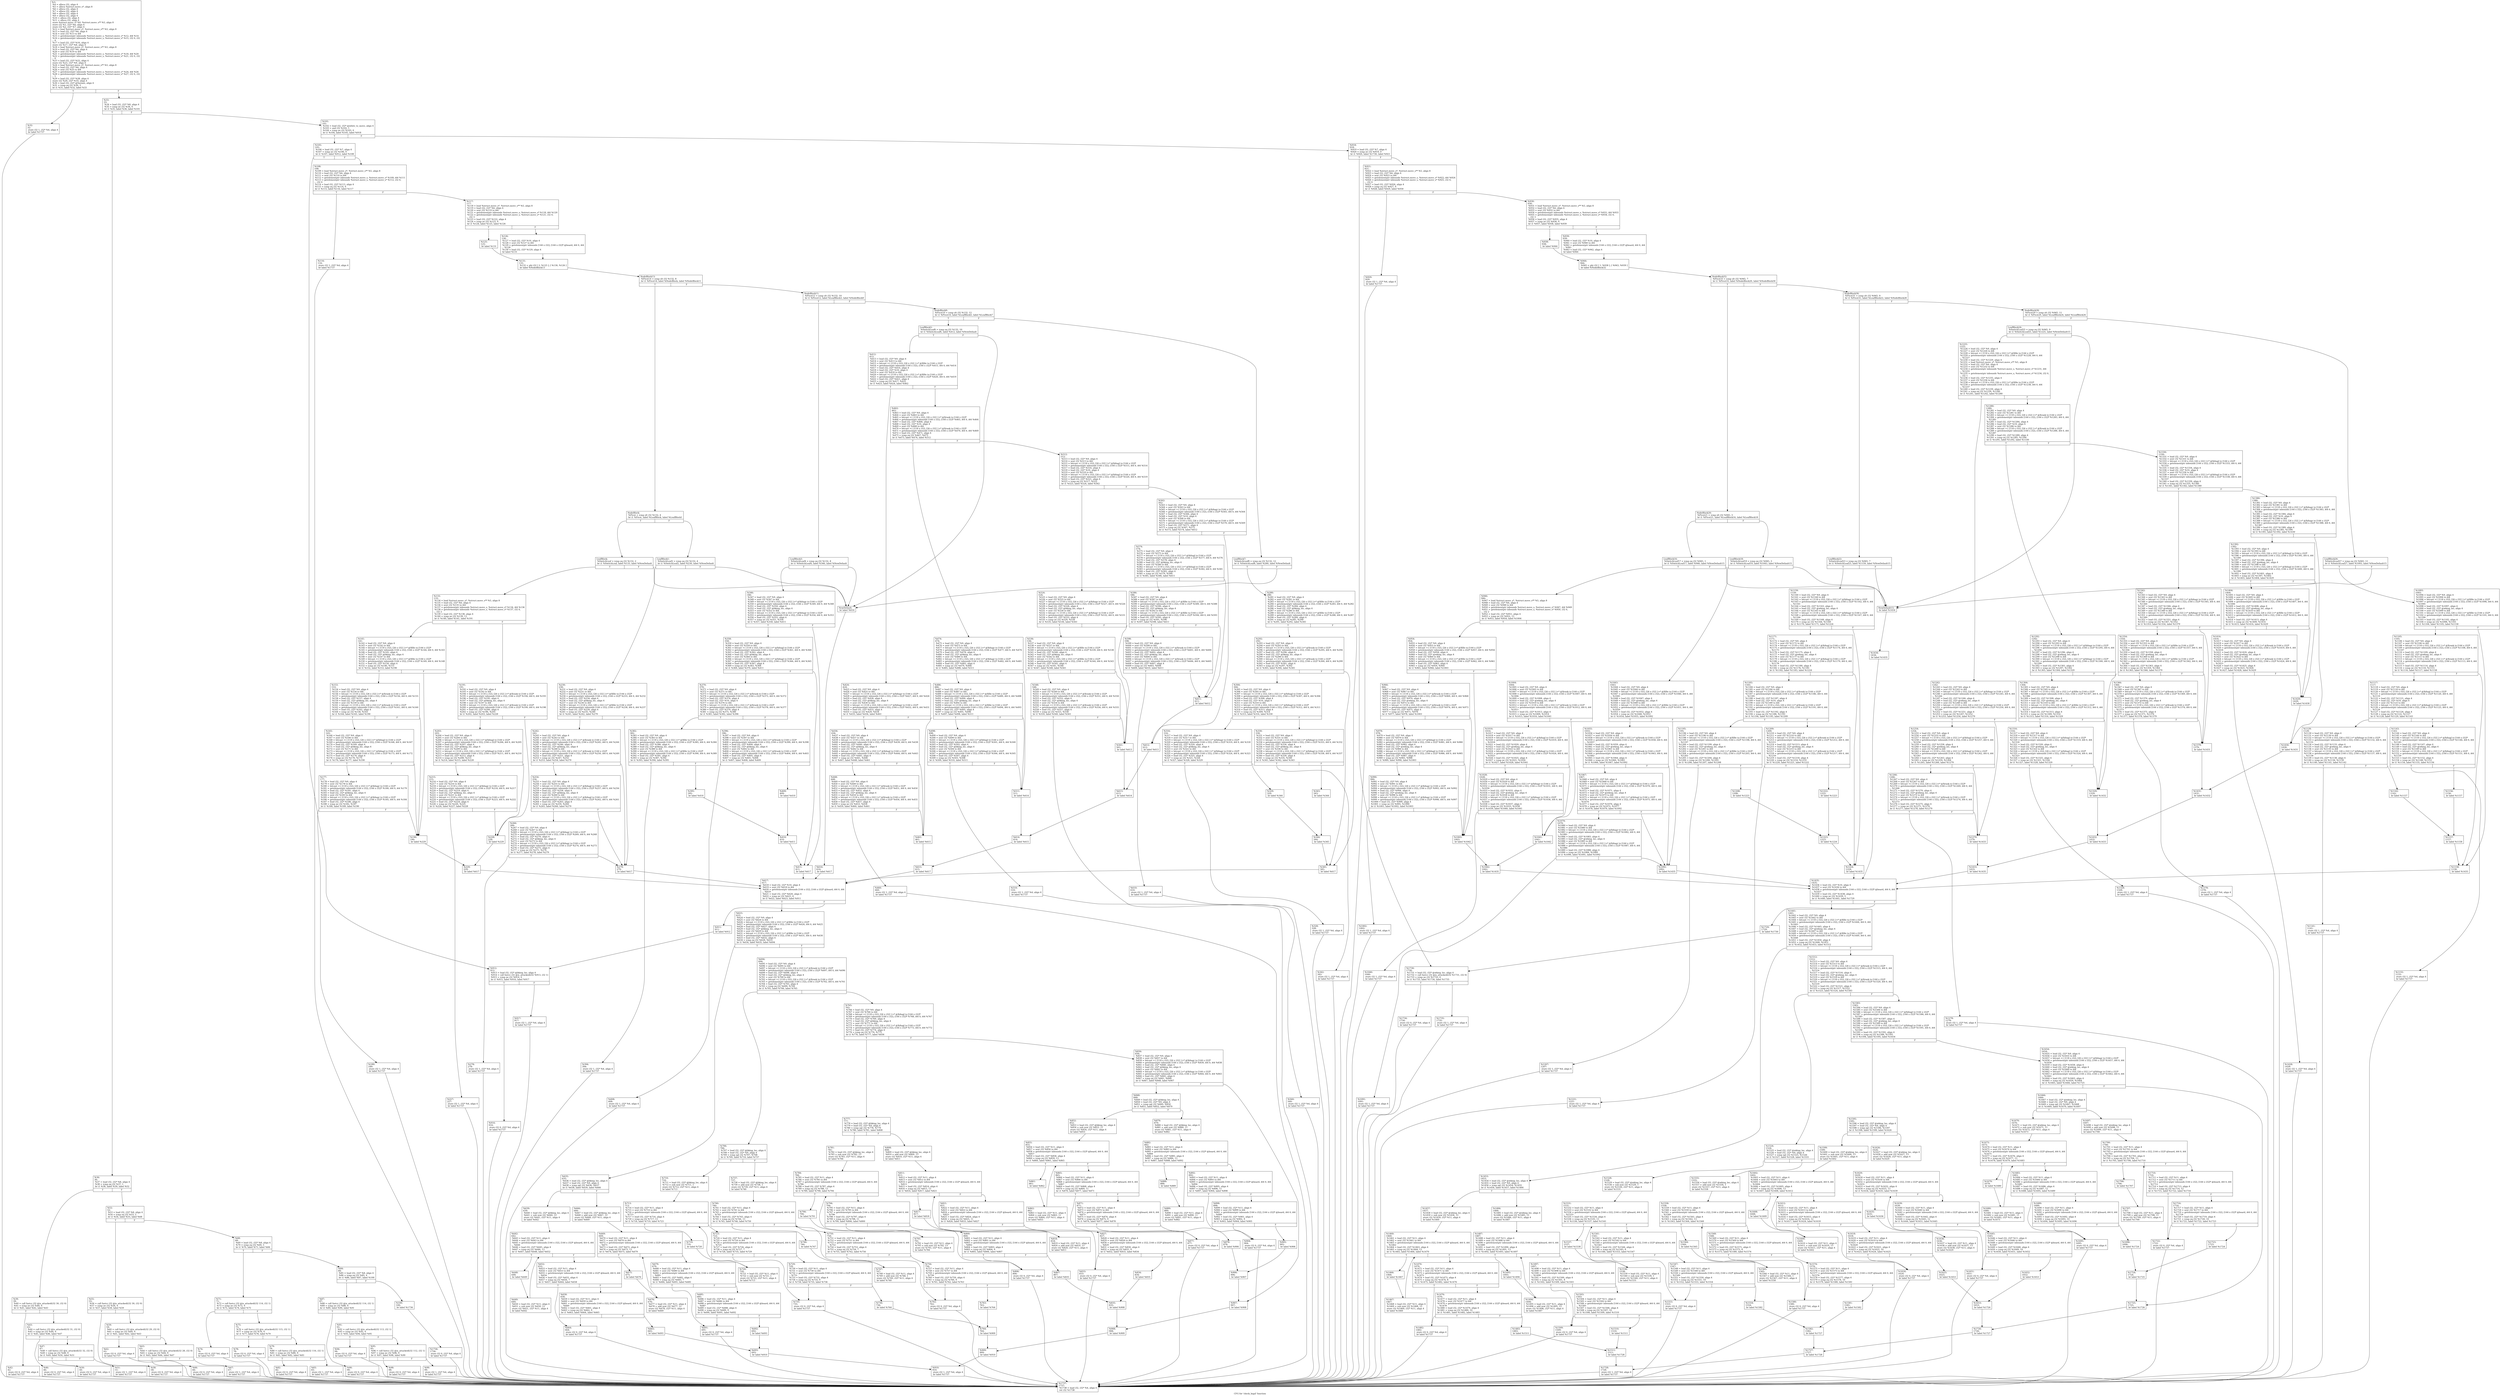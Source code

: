 digraph "CFG for 'check_legal' function" {
	label="CFG for 'check_legal' function";

	Node0x2419490 [shape=record,label="{%3:\l  %4 = alloca i32, align 4\l  %5 = alloca %struct.move_s*, align 8\l  %6 = alloca i32, align 4\l  %7 = alloca i32, align 4\l  %8 = alloca i32, align 4\l  %9 = alloca i32, align 4\l  %10 = alloca i32, align 4\l  %11 = alloca i32, align 4\l  store %struct.move_s* %0, %struct.move_s** %5, align 8\l  store i32 %1, i32* %6, align 4\l  store i32 %2, i32* %7, align 4\l  %12 = load %struct.move_s*, %struct.move_s** %5, align 8\l  %13 = load i32, i32* %6, align 4\l  %14 = sext i32 %13 to i64\l  %15 = getelementptr inbounds %struct.move_s, %struct.move_s* %12, i64 %14\l  %16 = getelementptr inbounds %struct.move_s, %struct.move_s* %15, i32 0, i32\l... 4\l  %17 = load i32, i32* %16, align 4\l  store i32 %17, i32* %8, align 4\l  %18 = load %struct.move_s*, %struct.move_s** %5, align 8\l  %19 = load i32, i32* %6, align 4\l  %20 = sext i32 %19 to i64\l  %21 = getelementptr inbounds %struct.move_s, %struct.move_s* %18, i64 %20\l  %22 = getelementptr inbounds %struct.move_s, %struct.move_s* %21, i32 0, i32\l... 0\l  %23 = load i32, i32* %22, align 4\l  store i32 %23, i32* %9, align 4\l  %24 = load %struct.move_s*, %struct.move_s** %5, align 8\l  %25 = load i32, i32* %6, align 4\l  %26 = sext i32 %25 to i64\l  %27 = getelementptr inbounds %struct.move_s, %struct.move_s* %24, i64 %26\l  %28 = getelementptr inbounds %struct.move_s, %struct.move_s* %27, i32 0, i32\l... 1\l  %29 = load i32, i32* %28, align 4\l  store i32 %29, i32* %10, align 4\l  %30 = load i32, i32* @Variant, align 4\l  %31 = icmp eq i32 %30, 3\l  br i1 %31, label %32, label %33\l|{<s0>T|<s1>F}}"];
	Node0x2419490:s0 -> Node0x23d6140;
	Node0x2419490:s1 -> Node0x23d6190;
	Node0x23d6140 [shape=record,label="{%32:\l32:                                               \l  store i32 1, i32* %4, align 4\l  br label %1737\l}"];
	Node0x23d6140 -> Node0x24218d0;
	Node0x23d6190 [shape=record,label="{%33:\l33:                                               \l  %34 = load i32, i32* %8, align 4\l  %35 = icmp ne i32 %34, 0\l  br i1 %35, label %36, label %101\l|{<s0>T|<s1>F}}"];
	Node0x23d6190:s0 -> Node0x23d61e0;
	Node0x23d6190:s1 -> Node0x241acb0;
	Node0x23d61e0 [shape=record,label="{%36:\l36:                                               \l  %37 = load i32, i32* %8, align 4\l  %38 = icmp eq i32 %37, 1\l  br i1 %38, label %39, label %52\l|{<s0>T|<s1>F}}"];
	Node0x23d61e0:s0 -> Node0x23d6230;
	Node0x23d61e0:s1 -> Node0x23d6460;
	Node0x23d6230 [shape=record,label="{%39:\l39:                                               \l  %40 = call fastcc i32 @is_attacked(i32 30, i32 0)\l  %41 = icmp ne i32 %40, 0\l  br i1 %41, label %42, label %43\l|{<s0>T|<s1>F}}"];
	Node0x23d6230:s0 -> Node0x23d6280;
	Node0x23d6230:s1 -> Node0x23d62d0;
	Node0x23d6280 [shape=record,label="{%42:\l42:                                               \l  store i32 0, i32* %4, align 4\l  br label %1737\l}"];
	Node0x23d6280 -> Node0x24218d0;
	Node0x23d62d0 [shape=record,label="{%43:\l43:                                               \l  %44 = call fastcc i32 @is_attacked(i32 31, i32 0)\l  %45 = icmp ne i32 %44, 0\l  br i1 %45, label %46, label %47\l|{<s0>T|<s1>F}}"];
	Node0x23d62d0:s0 -> Node0x23d6320;
	Node0x23d62d0:s1 -> Node0x23d6370;
	Node0x23d6320 [shape=record,label="{%46:\l46:                                               \l  store i32 0, i32* %4, align 4\l  br label %1737\l}"];
	Node0x23d6320 -> Node0x24218d0;
	Node0x23d6370 [shape=record,label="{%47:\l47:                                               \l  %48 = call fastcc i32 @is_attacked(i32 32, i32 0)\l  %49 = icmp ne i32 %48, 0\l  br i1 %49, label %50, label %51\l|{<s0>T|<s1>F}}"];
	Node0x23d6370:s0 -> Node0x23d63c0;
	Node0x23d6370:s1 -> Node0x23d6410;
	Node0x23d63c0 [shape=record,label="{%50:\l50:                                               \l  store i32 0, i32* %4, align 4\l  br label %1737\l}"];
	Node0x23d63c0 -> Node0x24218d0;
	Node0x23d6410 [shape=record,label="{%51:\l51:                                               \l  store i32 1, i32* %4, align 4\l  br label %1737\l}"];
	Node0x23d6410 -> Node0x24218d0;
	Node0x23d6460 [shape=record,label="{%52:\l52:                                               \l  %53 = load i32, i32* %8, align 4\l  %54 = icmp eq i32 %53, 2\l  br i1 %54, label %55, label %68\l|{<s0>T|<s1>F}}"];
	Node0x23d6460:s0 -> Node0x23d64b0;
	Node0x23d6460:s1 -> Node0x23d66e0;
	Node0x23d64b0 [shape=record,label="{%55:\l55:                                               \l  %56 = call fastcc i32 @is_attacked(i32 30, i32 0)\l  %57 = icmp ne i32 %56, 0\l  br i1 %57, label %58, label %59\l|{<s0>T|<s1>F}}"];
	Node0x23d64b0:s0 -> Node0x23d6500;
	Node0x23d64b0:s1 -> Node0x23d6550;
	Node0x23d6500 [shape=record,label="{%58:\l58:                                               \l  store i32 0, i32* %4, align 4\l  br label %1737\l}"];
	Node0x23d6500 -> Node0x24218d0;
	Node0x23d6550 [shape=record,label="{%59:\l59:                                               \l  %60 = call fastcc i32 @is_attacked(i32 29, i32 0)\l  %61 = icmp ne i32 %60, 0\l  br i1 %61, label %62, label %63\l|{<s0>T|<s1>F}}"];
	Node0x23d6550:s0 -> Node0x23d65a0;
	Node0x23d6550:s1 -> Node0x23d65f0;
	Node0x23d65a0 [shape=record,label="{%62:\l62:                                               \l  store i32 0, i32* %4, align 4\l  br label %1737\l}"];
	Node0x23d65a0 -> Node0x24218d0;
	Node0x23d65f0 [shape=record,label="{%63:\l63:                                               \l  %64 = call fastcc i32 @is_attacked(i32 28, i32 0)\l  %65 = icmp ne i32 %64, 0\l  br i1 %65, label %66, label %67\l|{<s0>T|<s1>F}}"];
	Node0x23d65f0:s0 -> Node0x23d6640;
	Node0x23d65f0:s1 -> Node0x23d6690;
	Node0x23d6640 [shape=record,label="{%66:\l66:                                               \l  store i32 0, i32* %4, align 4\l  br label %1737\l}"];
	Node0x23d6640 -> Node0x24218d0;
	Node0x23d6690 [shape=record,label="{%67:\l67:                                               \l  store i32 1, i32* %4, align 4\l  br label %1737\l}"];
	Node0x23d6690 -> Node0x24218d0;
	Node0x23d66e0 [shape=record,label="{%68:\l68:                                               \l  %69 = load i32, i32* %8, align 4\l  %70 = icmp eq i32 %69, 3\l  br i1 %70, label %71, label %84\l|{<s0>T|<s1>F}}"];
	Node0x23d66e0:s0 -> Node0x23d6730;
	Node0x23d66e0:s1 -> Node0x23d6960;
	Node0x23d6730 [shape=record,label="{%71:\l71:                                               \l  %72 = call fastcc i32 @is_attacked(i32 114, i32 1)\l  %73 = icmp ne i32 %72, 0\l  br i1 %73, label %74, label %75\l|{<s0>T|<s1>F}}"];
	Node0x23d6730:s0 -> Node0x23d6780;
	Node0x23d6730:s1 -> Node0x23d67d0;
	Node0x23d6780 [shape=record,label="{%74:\l74:                                               \l  store i32 0, i32* %4, align 4\l  br label %1737\l}"];
	Node0x23d6780 -> Node0x24218d0;
	Node0x23d67d0 [shape=record,label="{%75:\l75:                                               \l  %76 = call fastcc i32 @is_attacked(i32 115, i32 1)\l  %77 = icmp ne i32 %76, 0\l  br i1 %77, label %78, label %79\l|{<s0>T|<s1>F}}"];
	Node0x23d67d0:s0 -> Node0x23d6820;
	Node0x23d67d0:s1 -> Node0x23d6870;
	Node0x23d6820 [shape=record,label="{%78:\l78:                                               \l  store i32 0, i32* %4, align 4\l  br label %1737\l}"];
	Node0x23d6820 -> Node0x24218d0;
	Node0x23d6870 [shape=record,label="{%79:\l79:                                               \l  %80 = call fastcc i32 @is_attacked(i32 116, i32 1)\l  %81 = icmp ne i32 %80, 0\l  br i1 %81, label %82, label %83\l|{<s0>T|<s1>F}}"];
	Node0x23d6870:s0 -> Node0x23d68c0;
	Node0x23d6870:s1 -> Node0x23d6910;
	Node0x23d68c0 [shape=record,label="{%82:\l82:                                               \l  store i32 0, i32* %4, align 4\l  br label %1737\l}"];
	Node0x23d68c0 -> Node0x24218d0;
	Node0x23d6910 [shape=record,label="{%83:\l83:                                               \l  store i32 1, i32* %4, align 4\l  br label %1737\l}"];
	Node0x23d6910 -> Node0x24218d0;
	Node0x23d6960 [shape=record,label="{%84:\l84:                                               \l  %85 = load i32, i32* %8, align 4\l  %86 = icmp eq i32 %85, 4\l  br i1 %86, label %87, label %100\l|{<s0>T|<s1>F}}"];
	Node0x23d6960:s0 -> Node0x23d69b0;
	Node0x23d6960:s1 -> Node0x241ac60;
	Node0x23d69b0 [shape=record,label="{%87:\l87:                                               \l  %88 = call fastcc i32 @is_attacked(i32 114, i32 1)\l  %89 = icmp ne i32 %88, 0\l  br i1 %89, label %90, label %91\l|{<s0>T|<s1>F}}"];
	Node0x23d69b0:s0 -> Node0x241aa80;
	Node0x23d69b0:s1 -> Node0x241aad0;
	Node0x241aa80 [shape=record,label="{%90:\l90:                                               \l  store i32 0, i32* %4, align 4\l  br label %1737\l}"];
	Node0x241aa80 -> Node0x24218d0;
	Node0x241aad0 [shape=record,label="{%91:\l91:                                               \l  %92 = call fastcc i32 @is_attacked(i32 113, i32 1)\l  %93 = icmp ne i32 %92, 0\l  br i1 %93, label %94, label %95\l|{<s0>T|<s1>F}}"];
	Node0x241aad0:s0 -> Node0x241ab20;
	Node0x241aad0:s1 -> Node0x241ab70;
	Node0x241ab20 [shape=record,label="{%94:\l94:                                               \l  store i32 0, i32* %4, align 4\l  br label %1737\l}"];
	Node0x241ab20 -> Node0x24218d0;
	Node0x241ab70 [shape=record,label="{%95:\l95:                                               \l  %96 = call fastcc i32 @is_attacked(i32 112, i32 1)\l  %97 = icmp ne i32 %96, 0\l  br i1 %97, label %98, label %99\l|{<s0>T|<s1>F}}"];
	Node0x241ab70:s0 -> Node0x241abc0;
	Node0x241ab70:s1 -> Node0x241ac10;
	Node0x241abc0 [shape=record,label="{%98:\l98:                                               \l  store i32 0, i32* %4, align 4\l  br label %1737\l}"];
	Node0x241abc0 -> Node0x24218d0;
	Node0x241ac10 [shape=record,label="{%99:\l99:                                               \l  store i32 1, i32* %4, align 4\l  br label %1737\l}"];
	Node0x241ac10 -> Node0x24218d0;
	Node0x241ac60 [shape=record,label="{%100:\l100:                                              \l  br label %1736\l}"];
	Node0x241ac60 -> Node0x2421880;
	Node0x241acb0 [shape=record,label="{%101:\l101:                                              \l  %102 = load i32, i32* @white_to_move, align 4\l  %103 = and i32 %102, 1\l  %104 = icmp ne i32 %103, 0\l  br i1 %104, label %105, label %918\l|{<s0>T|<s1>F}}"];
	Node0x241acb0:s0 -> Node0x241ad00;
	Node0x241acb0:s1 -> Node0x241e2c0;
	Node0x241ad00 [shape=record,label="{%105:\l105:                                              \l  %106 = load i32, i32* %7, align 4\l  %107 = icmp ne i32 %106, 0\l  br i1 %107, label %912, label %108\l|{<s0>T|<s1>F}}"];
	Node0x241ad00:s0 -> Node0x241e1d0;
	Node0x241ad00:s1 -> Node0x241ad50;
	Node0x241ad50 [shape=record,label="{%108:\l108:                                              \l  %109 = load %struct.move_s*, %struct.move_s** %5, align 8\l  %110 = load i32, i32* %6, align 4\l  %111 = sext i32 %110 to i64\l  %112 = getelementptr inbounds %struct.move_s, %struct.move_s* %109, i64 %111\l  %113 = getelementptr inbounds %struct.move_s, %struct.move_s* %112, i32 0,\l... i32 0\l  %114 = load i32, i32* %113, align 4\l  %115 = icmp eq i32 %114, 0\l  br i1 %115, label %116, label %117\l|{<s0>T|<s1>F}}"];
	Node0x241ad50:s0 -> Node0x241ada0;
	Node0x241ad50:s1 -> Node0x241adf0;
	Node0x241ada0 [shape=record,label="{%116:\l116:                                              \l  store i32 1, i32* %4, align 4\l  br label %1737\l}"];
	Node0x241ada0 -> Node0x24218d0;
	Node0x241adf0 [shape=record,label="{%117:\l117:                                              \l  %118 = load %struct.move_s*, %struct.move_s** %5, align 8\l  %119 = load i32, i32* %6, align 4\l  %120 = sext i32 %119 to i64\l  %121 = getelementptr inbounds %struct.move_s, %struct.move_s* %118, i64 %120\l  %122 = getelementptr inbounds %struct.move_s, %struct.move_s* %121, i32 0,\l... i32 3\l  %123 = load i32, i32* %122, align 4\l  %124 = icmp ne i32 %123, 0\l  br i1 %124, label %125, label %126\l|{<s0>T|<s1>F}}"];
	Node0x241adf0:s0 -> Node0x241ae40;
	Node0x241adf0:s1 -> Node0x241ae90;
	Node0x241ae40 [shape=record,label="{%125:\l125:                                              \l  br label %131\l}"];
	Node0x241ae40 -> Node0x241aee0;
	Node0x241ae90 [shape=record,label="{%126:\l126:                                              \l  %127 = load i32, i32* %10, align 4\l  %128 = sext i32 %127 to i64\l  %129 = getelementptr inbounds [144 x i32], [144 x i32]* @board, i64 0, i64\l... %128\l  %130 = load i32, i32* %129, align 4\l  br label %131\l}"];
	Node0x241ae90 -> Node0x241aee0;
	Node0x241aee0 [shape=record,label="{%131:\l131:                                              \l  %132 = phi i32 [ 2, %125 ], [ %130, %126 ]\l  br label %NodeBlock13\l}"];
	Node0x241aee0 -> Node0x241af30;
	Node0x241af30 [shape=record,label="{NodeBlock13:                                      \l  %Pivot14 = icmp slt i32 %132, 8\l  br i1 %Pivot14, label %NodeBlock, label %NodeBlock11\l|{<s0>T|<s1>F}}"];
	Node0x241af30:s0 -> Node0x241b110;
	Node0x241af30:s1 -> Node0x241af80;
	Node0x241af80 [shape=record,label="{NodeBlock11:                                      \l  %Pivot12 = icmp slt i32 %132, 10\l  br i1 %Pivot12, label %LeafBlock3, label %NodeBlock9\l|{<s0>T|<s1>F}}"];
	Node0x241af80:s0 -> Node0x241b0c0;
	Node0x241af80:s1 -> Node0x241afd0;
	Node0x241afd0 [shape=record,label="{NodeBlock9:                                       \l  %Pivot10 = icmp slt i32 %132, 12\l  br i1 %Pivot10, label %LeafBlock5, label %LeafBlock7\l|{<s0>T|<s1>F}}"];
	Node0x241afd0:s0 -> Node0x241b070;
	Node0x241afd0:s1 -> Node0x241b020;
	Node0x241b020 [shape=record,label="{LeafBlock7:                                       \l  %SwitchLeaf8 = icmp eq i32 %132, 12\l  br i1 %SwitchLeaf8, label %280, label %NewDefault\l|{<s0>T|<s1>F}}"];
	Node0x241b020:s0 -> Node0x241b7f0;
	Node0x241b020:s1 -> Node0x241c790;
	Node0x241b070 [shape=record,label="{LeafBlock5:                                       \l  %SwitchLeaf6 = icmp eq i32 %132, 10\l  br i1 %SwitchLeaf6, label %412, label %NewDefault\l|{<s0>T|<s1>F}}"];
	Node0x241b070:s0 -> Node0x241bed0;
	Node0x241b070:s1 -> Node0x241c790;
	Node0x241b0c0 [shape=record,label="{LeafBlock3:                                       \l  %SwitchLeaf4 = icmp eq i32 %132, 8\l  br i1 %SwitchLeaf4, label %346, label %NewDefault\l|{<s0>T|<s1>F}}"];
	Node0x241b0c0:s0 -> Node0x241bb60;
	Node0x241b0c0:s1 -> Node0x241c790;
	Node0x241b110 [shape=record,label="{NodeBlock:                                        \l  %Pivot = icmp slt i32 %132, 4\l  br i1 %Pivot, label %LeafBlock, label %LeafBlock1\l|{<s0>T|<s1>F}}"];
	Node0x241b110:s0 -> Node0x241b1b0;
	Node0x241b110:s1 -> Node0x241b160;
	Node0x241b160 [shape=record,label="{LeafBlock1:                                       \l  %SwitchLeaf2 = icmp eq i32 %132, 4\l  br i1 %SwitchLeaf2, label %230, label %NewDefault\l|{<s0>T|<s1>F}}"];
	Node0x241b160:s0 -> Node0x241b610;
	Node0x241b160:s1 -> Node0x241c790;
	Node0x241b1b0 [shape=record,label="{LeafBlock:                                        \l  %SwitchLeaf = icmp eq i32 %132, 2\l  br i1 %SwitchLeaf, label %133, label %NewDefault\l|{<s0>T|<s1>F}}"];
	Node0x241b1b0:s0 -> Node0x241b200;
	Node0x241b1b0:s1 -> Node0x241c790;
	Node0x241b200 [shape=record,label="{%133:\l133:                                              \l  %134 = load %struct.move_s*, %struct.move_s** %5, align 8\l  %135 = load i32, i32* %6, align 4\l  %136 = sext i32 %135 to i64\l  %137 = getelementptr inbounds %struct.move_s, %struct.move_s* %134, i64 %136\l  %138 = getelementptr inbounds %struct.move_s, %struct.move_s* %137, i32 0,\l... i32 2\l  %139 = load i32, i32* %138, align 4\l  %140 = icmp ne i32 %139, 13\l  br i1 %140, label %141, label %191\l|{<s0>T|<s1>F}}"];
	Node0x241b200:s0 -> Node0x241b250;
	Node0x241b200:s1 -> Node0x241b430;
	Node0x241b250 [shape=record,label="{%141:\l141:                                              \l  %142 = load i32, i32* %9, align 4\l  %143 = sext i32 %142 to i64\l  %144 = bitcast \<\{ [118 x i32], [26 x i32] \}\>* @Xfile to [144 x i32]*\l  %145 = getelementptr inbounds [144 x i32], [144 x i32]* %144, i64 0, i64 %143\l  %146 = load i32, i32* %145, align 4\l  %147 = load i32, i32* @bking_loc, align 4\l  %148 = sext i32 %147 to i64\l  %149 = bitcast \<\{ [118 x i32], [26 x i32] \}\>* @Xfile to [144 x i32]*\l  %150 = getelementptr inbounds [144 x i32], [144 x i32]* %149, i64 0, i64 %148\l  %151 = load i32, i32* %150, align 4\l  %152 = icmp ne i32 %146, %151\l  br i1 %152, label %153, label %190\l|{<s0>T|<s1>F}}"];
	Node0x241b250:s0 -> Node0x241b2a0;
	Node0x241b250:s1 -> Node0x241b3e0;
	Node0x241b2a0 [shape=record,label="{%153:\l153:                                              \l  %154 = load i32, i32* %9, align 4\l  %155 = sext i32 %154 to i64\l  %156 = bitcast \<\{ [118 x i32], [26 x i32] \}\>* @Xrank to [144 x i32]*\l  %157 = getelementptr inbounds [144 x i32], [144 x i32]* %156, i64 0, i64 %155\l  %158 = load i32, i32* %157, align 4\l  %159 = load i32, i32* @bking_loc, align 4\l  %160 = sext i32 %159 to i64\l  %161 = bitcast \<\{ [118 x i32], [26 x i32] \}\>* @Xrank to [144 x i32]*\l  %162 = getelementptr inbounds [144 x i32], [144 x i32]* %161, i64 0, i64 %160\l  %163 = load i32, i32* %162, align 4\l  %164 = icmp ne i32 %158, %163\l  br i1 %164, label %165, label %190\l|{<s0>T|<s1>F}}"];
	Node0x241b2a0:s0 -> Node0x241b2f0;
	Node0x241b2a0:s1 -> Node0x241b3e0;
	Node0x241b2f0 [shape=record,label="{%165:\l165:                                              \l  %166 = load i32, i32* %9, align 4\l  %167 = sext i32 %166 to i64\l  %168 = bitcast \<\{ [118 x i32], [26 x i32] \}\>* @Xdiagl to [144 x i32]*\l  %169 = getelementptr inbounds [144 x i32], [144 x i32]* %168, i64 0, i64 %167\l  %170 = load i32, i32* %169, align 4\l  %171 = load i32, i32* @bking_loc, align 4\l  %172 = sext i32 %171 to i64\l  %173 = bitcast \<\{ [118 x i32], [26 x i32] \}\>* @Xdiagl to [144 x i32]*\l  %174 = getelementptr inbounds [144 x i32], [144 x i32]* %173, i64 0, i64 %172\l  %175 = load i32, i32* %174, align 4\l  %176 = icmp ne i32 %170, %175\l  br i1 %176, label %177, label %190\l|{<s0>T|<s1>F}}"];
	Node0x241b2f0:s0 -> Node0x241b340;
	Node0x241b2f0:s1 -> Node0x241b3e0;
	Node0x241b340 [shape=record,label="{%177:\l177:                                              \l  %178 = load i32, i32* %9, align 4\l  %179 = sext i32 %178 to i64\l  %180 = bitcast \<\{ [118 x i32], [26 x i32] \}\>* @Xdiagr to [144 x i32]*\l  %181 = getelementptr inbounds [144 x i32], [144 x i32]* %180, i64 0, i64 %179\l  %182 = load i32, i32* %181, align 4\l  %183 = load i32, i32* @bking_loc, align 4\l  %184 = sext i32 %183 to i64\l  %185 = bitcast \<\{ [118 x i32], [26 x i32] \}\>* @Xdiagr to [144 x i32]*\l  %186 = getelementptr inbounds [144 x i32], [144 x i32]* %185, i64 0, i64 %184\l  %187 = load i32, i32* %186, align 4\l  %188 = icmp ne i32 %182, %187\l  br i1 %188, label %189, label %190\l|{<s0>T|<s1>F}}"];
	Node0x241b340:s0 -> Node0x241b390;
	Node0x241b340:s1 -> Node0x241b3e0;
	Node0x241b390 [shape=record,label="{%189:\l189:                                              \l  store i32 1, i32* %4, align 4\l  br label %1737\l}"];
	Node0x241b390 -> Node0x24218d0;
	Node0x241b3e0 [shape=record,label="{%190:\l190:                                              \l  br label %229\l}"];
	Node0x241b3e0 -> Node0x241b5c0;
	Node0x241b430 [shape=record,label="{%191:\l191:                                              \l  %192 = load i32, i32* %9, align 4\l  %193 = sext i32 %192 to i64\l  %194 = bitcast \<\{ [118 x i32], [26 x i32] \}\>* @Xrank to [144 x i32]*\l  %195 = getelementptr inbounds [144 x i32], [144 x i32]* %194, i64 0, i64 %193\l  %196 = load i32, i32* %195, align 4\l  %197 = load i32, i32* @bking_loc, align 4\l  %198 = sext i32 %197 to i64\l  %199 = bitcast \<\{ [118 x i32], [26 x i32] \}\>* @Xrank to [144 x i32]*\l  %200 = getelementptr inbounds [144 x i32], [144 x i32]* %199, i64 0, i64 %198\l  %201 = load i32, i32* %200, align 4\l  %202 = icmp ne i32 %196, %201\l  br i1 %202, label %203, label %228\l|{<s0>T|<s1>F}}"];
	Node0x241b430:s0 -> Node0x241b480;
	Node0x241b430:s1 -> Node0x241b570;
	Node0x241b480 [shape=record,label="{%203:\l203:                                              \l  %204 = load i32, i32* %9, align 4\l  %205 = sext i32 %204 to i64\l  %206 = bitcast \<\{ [118 x i32], [26 x i32] \}\>* @Xdiagl to [144 x i32]*\l  %207 = getelementptr inbounds [144 x i32], [144 x i32]* %206, i64 0, i64 %205\l  %208 = load i32, i32* %207, align 4\l  %209 = load i32, i32* @bking_loc, align 4\l  %210 = sext i32 %209 to i64\l  %211 = bitcast \<\{ [118 x i32], [26 x i32] \}\>* @Xdiagl to [144 x i32]*\l  %212 = getelementptr inbounds [144 x i32], [144 x i32]* %211, i64 0, i64 %210\l  %213 = load i32, i32* %212, align 4\l  %214 = icmp ne i32 %208, %213\l  br i1 %214, label %215, label %228\l|{<s0>T|<s1>F}}"];
	Node0x241b480:s0 -> Node0x241b4d0;
	Node0x241b480:s1 -> Node0x241b570;
	Node0x241b4d0 [shape=record,label="{%215:\l215:                                              \l  %216 = load i32, i32* %9, align 4\l  %217 = sext i32 %216 to i64\l  %218 = bitcast \<\{ [118 x i32], [26 x i32] \}\>* @Xdiagr to [144 x i32]*\l  %219 = getelementptr inbounds [144 x i32], [144 x i32]* %218, i64 0, i64 %217\l  %220 = load i32, i32* %219, align 4\l  %221 = load i32, i32* @bking_loc, align 4\l  %222 = sext i32 %221 to i64\l  %223 = bitcast \<\{ [118 x i32], [26 x i32] \}\>* @Xdiagr to [144 x i32]*\l  %224 = getelementptr inbounds [144 x i32], [144 x i32]* %223, i64 0, i64 %222\l  %225 = load i32, i32* %224, align 4\l  %226 = icmp ne i32 %220, %225\l  br i1 %226, label %227, label %228\l|{<s0>T|<s1>F}}"];
	Node0x241b4d0:s0 -> Node0x241b520;
	Node0x241b4d0:s1 -> Node0x241b570;
	Node0x241b520 [shape=record,label="{%227:\l227:                                              \l  store i32 1, i32* %4, align 4\l  br label %1737\l}"];
	Node0x241b520 -> Node0x24218d0;
	Node0x241b570 [shape=record,label="{%228:\l228:                                              \l  br label %229\l}"];
	Node0x241b570 -> Node0x241b5c0;
	Node0x241b5c0 [shape=record,label="{%229:\l229:                                              \l  br label %617\l}"];
	Node0x241b5c0 -> Node0x241c830;
	Node0x241b610 [shape=record,label="{%230:\l230:                                              \l  %231 = load i32, i32* %9, align 4\l  %232 = sext i32 %231 to i64\l  %233 = bitcast \<\{ [118 x i32], [26 x i32] \}\>* @Xfile to [144 x i32]*\l  %234 = getelementptr inbounds [144 x i32], [144 x i32]* %233, i64 0, i64 %232\l  %235 = load i32, i32* %234, align 4\l  %236 = load i32, i32* @bking_loc, align 4\l  %237 = sext i32 %236 to i64\l  %238 = bitcast \<\{ [118 x i32], [26 x i32] \}\>* @Xfile to [144 x i32]*\l  %239 = getelementptr inbounds [144 x i32], [144 x i32]* %238, i64 0, i64 %237\l  %240 = load i32, i32* %239, align 4\l  %241 = icmp ne i32 %235, %240\l  br i1 %241, label %242, label %279\l|{<s0>T|<s1>F}}"];
	Node0x241b610:s0 -> Node0x241b660;
	Node0x241b610:s1 -> Node0x241b7a0;
	Node0x241b660 [shape=record,label="{%242:\l242:                                              \l  %243 = load i32, i32* %9, align 4\l  %244 = sext i32 %243 to i64\l  %245 = bitcast \<\{ [118 x i32], [26 x i32] \}\>* @Xrank to [144 x i32]*\l  %246 = getelementptr inbounds [144 x i32], [144 x i32]* %245, i64 0, i64 %244\l  %247 = load i32, i32* %246, align 4\l  %248 = load i32, i32* @bking_loc, align 4\l  %249 = sext i32 %248 to i64\l  %250 = bitcast \<\{ [118 x i32], [26 x i32] \}\>* @Xrank to [144 x i32]*\l  %251 = getelementptr inbounds [144 x i32], [144 x i32]* %250, i64 0, i64 %249\l  %252 = load i32, i32* %251, align 4\l  %253 = icmp ne i32 %247, %252\l  br i1 %253, label %254, label %279\l|{<s0>T|<s1>F}}"];
	Node0x241b660:s0 -> Node0x241b6b0;
	Node0x241b660:s1 -> Node0x241b7a0;
	Node0x241b6b0 [shape=record,label="{%254:\l254:                                              \l  %255 = load i32, i32* %9, align 4\l  %256 = sext i32 %255 to i64\l  %257 = bitcast \<\{ [118 x i32], [26 x i32] \}\>* @Xdiagl to [144 x i32]*\l  %258 = getelementptr inbounds [144 x i32], [144 x i32]* %257, i64 0, i64 %256\l  %259 = load i32, i32* %258, align 4\l  %260 = load i32, i32* @bking_loc, align 4\l  %261 = sext i32 %260 to i64\l  %262 = bitcast \<\{ [118 x i32], [26 x i32] \}\>* @Xdiagl to [144 x i32]*\l  %263 = getelementptr inbounds [144 x i32], [144 x i32]* %262, i64 0, i64 %261\l  %264 = load i32, i32* %263, align 4\l  %265 = icmp ne i32 %259, %264\l  br i1 %265, label %266, label %279\l|{<s0>T|<s1>F}}"];
	Node0x241b6b0:s0 -> Node0x241b700;
	Node0x241b6b0:s1 -> Node0x241b7a0;
	Node0x241b700 [shape=record,label="{%266:\l266:                                              \l  %267 = load i32, i32* %9, align 4\l  %268 = sext i32 %267 to i64\l  %269 = bitcast \<\{ [118 x i32], [26 x i32] \}\>* @Xdiagr to [144 x i32]*\l  %270 = getelementptr inbounds [144 x i32], [144 x i32]* %269, i64 0, i64 %268\l  %271 = load i32, i32* %270, align 4\l  %272 = load i32, i32* @bking_loc, align 4\l  %273 = sext i32 %272 to i64\l  %274 = bitcast \<\{ [118 x i32], [26 x i32] \}\>* @Xdiagr to [144 x i32]*\l  %275 = getelementptr inbounds [144 x i32], [144 x i32]* %274, i64 0, i64 %273\l  %276 = load i32, i32* %275, align 4\l  %277 = icmp ne i32 %271, %276\l  br i1 %277, label %278, label %279\l|{<s0>T|<s1>F}}"];
	Node0x241b700:s0 -> Node0x241b750;
	Node0x241b700:s1 -> Node0x241b7a0;
	Node0x241b750 [shape=record,label="{%278:\l278:                                              \l  store i32 1, i32* %4, align 4\l  br label %1737\l}"];
	Node0x241b750 -> Node0x24218d0;
	Node0x241b7a0 [shape=record,label="{%279:\l279:                                              \l  br label %617\l}"];
	Node0x241b7a0 -> Node0x241c830;
	Node0x241b7f0 [shape=record,label="{%280:\l280:                                              \l  %281 = load i32, i32* %9, align 4\l  %282 = sext i32 %281 to i64\l  %283 = bitcast \<\{ [118 x i32], [26 x i32] \}\>* @Xfile to [144 x i32]*\l  %284 = getelementptr inbounds [144 x i32], [144 x i32]* %283, i64 0, i64 %282\l  %285 = load i32, i32* %284, align 4\l  %286 = load i32, i32* @bking_loc, align 4\l  %287 = sext i32 %286 to i64\l  %288 = bitcast \<\{ [118 x i32], [26 x i32] \}\>* @Xfile to [144 x i32]*\l  %289 = getelementptr inbounds [144 x i32], [144 x i32]* %288, i64 0, i64 %287\l  %290 = load i32, i32* %289, align 4\l  %291 = icmp ne i32 %285, %290\l  br i1 %291, label %292, label %345\l|{<s0>T|<s1>F}}"];
	Node0x241b7f0:s0 -> Node0x241b840;
	Node0x241b7f0:s1 -> Node0x241bb10;
	Node0x241b840 [shape=record,label="{%292:\l292:                                              \l  %293 = load i32, i32* %9, align 4\l  %294 = sext i32 %293 to i64\l  %295 = bitcast \<\{ [118 x i32], [26 x i32] \}\>* @Xrank to [144 x i32]*\l  %296 = getelementptr inbounds [144 x i32], [144 x i32]* %295, i64 0, i64 %294\l  %297 = load i32, i32* %296, align 4\l  %298 = load i32, i32* @bking_loc, align 4\l  %299 = sext i32 %298 to i64\l  %300 = bitcast \<\{ [118 x i32], [26 x i32] \}\>* @Xrank to [144 x i32]*\l  %301 = getelementptr inbounds [144 x i32], [144 x i32]* %300, i64 0, i64 %299\l  %302 = load i32, i32* %301, align 4\l  %303 = icmp ne i32 %297, %302\l  br i1 %303, label %304, label %345\l|{<s0>T|<s1>F}}"];
	Node0x241b840:s0 -> Node0x241b890;
	Node0x241b840:s1 -> Node0x241bb10;
	Node0x241b890 [shape=record,label="{%304:\l304:                                              \l  %305 = load i32, i32* %9, align 4\l  %306 = sext i32 %305 to i64\l  %307 = bitcast \<\{ [118 x i32], [26 x i32] \}\>* @Xdiagl to [144 x i32]*\l  %308 = getelementptr inbounds [144 x i32], [144 x i32]* %307, i64 0, i64 %306\l  %309 = load i32, i32* %308, align 4\l  %310 = load i32, i32* %10, align 4\l  %311 = sext i32 %310 to i64\l  %312 = bitcast \<\{ [118 x i32], [26 x i32] \}\>* @Xdiagl to [144 x i32]*\l  %313 = getelementptr inbounds [144 x i32], [144 x i32]* %312, i64 0, i64 %311\l  %314 = load i32, i32* %313, align 4\l  %315 = icmp eq i32 %309, %314\l  br i1 %315, label %316, label %330\l|{<s0>T|<s1>F}}"];
	Node0x241b890:s0 -> Node0x241b8e0;
	Node0x241b890:s1 -> Node0x241b9d0;
	Node0x241b8e0 [shape=record,label="{%316:\l316:                                              \l  %317 = load i32, i32* %9, align 4\l  %318 = sext i32 %317 to i64\l  %319 = bitcast \<\{ [118 x i32], [26 x i32] \}\>* @Xdiagr to [144 x i32]*\l  %320 = getelementptr inbounds [144 x i32], [144 x i32]* %319, i64 0, i64 %318\l  %321 = load i32, i32* %320, align 4\l  %322 = load i32, i32* @bking_loc, align 4\l  %323 = sext i32 %322 to i64\l  %324 = bitcast \<\{ [118 x i32], [26 x i32] \}\>* @Xdiagr to [144 x i32]*\l  %325 = getelementptr inbounds [144 x i32], [144 x i32]* %324, i64 0, i64 %323\l  %326 = load i32, i32* %325, align 4\l  %327 = icmp ne i32 %321, %326\l  br i1 %327, label %328, label %329\l|{<s0>T|<s1>F}}"];
	Node0x241b8e0:s0 -> Node0x241b930;
	Node0x241b8e0:s1 -> Node0x241b980;
	Node0x241b930 [shape=record,label="{%328:\l328:                                              \l  store i32 1, i32* %4, align 4\l  br label %1737\l}"];
	Node0x241b930 -> Node0x24218d0;
	Node0x241b980 [shape=record,label="{%329:\l329:                                              \l  br label %344\l}"];
	Node0x241b980 -> Node0x241bac0;
	Node0x241b9d0 [shape=record,label="{%330:\l330:                                              \l  %331 = load i32, i32* %9, align 4\l  %332 = sext i32 %331 to i64\l  %333 = bitcast \<\{ [118 x i32], [26 x i32] \}\>* @Xdiagl to [144 x i32]*\l  %334 = getelementptr inbounds [144 x i32], [144 x i32]* %333, i64 0, i64 %332\l  %335 = load i32, i32* %334, align 4\l  %336 = load i32, i32* @bking_loc, align 4\l  %337 = sext i32 %336 to i64\l  %338 = bitcast \<\{ [118 x i32], [26 x i32] \}\>* @Xdiagl to [144 x i32]*\l  %339 = getelementptr inbounds [144 x i32], [144 x i32]* %338, i64 0, i64 %337\l  %340 = load i32, i32* %339, align 4\l  %341 = icmp ne i32 %335, %340\l  br i1 %341, label %342, label %343\l|{<s0>T|<s1>F}}"];
	Node0x241b9d0:s0 -> Node0x241ba20;
	Node0x241b9d0:s1 -> Node0x241ba70;
	Node0x241ba20 [shape=record,label="{%342:\l342:                                              \l  store i32 1, i32* %4, align 4\l  br label %1737\l}"];
	Node0x241ba20 -> Node0x24218d0;
	Node0x241ba70 [shape=record,label="{%343:\l343:                                              \l  br label %344\l}"];
	Node0x241ba70 -> Node0x241bac0;
	Node0x241bac0 [shape=record,label="{%344:\l344:                                              \l  br label %345\l}"];
	Node0x241bac0 -> Node0x241bb10;
	Node0x241bb10 [shape=record,label="{%345:\l345:                                              \l  br label %617\l}"];
	Node0x241bb10 -> Node0x241c830;
	Node0x241bb60 [shape=record,label="{%346:\l346:                                              \l  %347 = load i32, i32* %9, align 4\l  %348 = sext i32 %347 to i64\l  %349 = bitcast \<\{ [118 x i32], [26 x i32] \}\>* @Xdiagr to [144 x i32]*\l  %350 = getelementptr inbounds [144 x i32], [144 x i32]* %349, i64 0, i64 %348\l  %351 = load i32, i32* %350, align 4\l  %352 = load i32, i32* @bking_loc, align 4\l  %353 = sext i32 %352 to i64\l  %354 = bitcast \<\{ [118 x i32], [26 x i32] \}\>* @Xdiagr to [144 x i32]*\l  %355 = getelementptr inbounds [144 x i32], [144 x i32]* %354, i64 0, i64 %353\l  %356 = load i32, i32* %355, align 4\l  %357 = icmp ne i32 %351, %356\l  br i1 %357, label %358, label %411\l|{<s0>T|<s1>F}}"];
	Node0x241bb60:s0 -> Node0x241bbb0;
	Node0x241bb60:s1 -> Node0x241be80;
	Node0x241bbb0 [shape=record,label="{%358:\l358:                                              \l  %359 = load i32, i32* %9, align 4\l  %360 = sext i32 %359 to i64\l  %361 = bitcast \<\{ [118 x i32], [26 x i32] \}\>* @Xdiagl to [144 x i32]*\l  %362 = getelementptr inbounds [144 x i32], [144 x i32]* %361, i64 0, i64 %360\l  %363 = load i32, i32* %362, align 4\l  %364 = load i32, i32* @bking_loc, align 4\l  %365 = sext i32 %364 to i64\l  %366 = bitcast \<\{ [118 x i32], [26 x i32] \}\>* @Xdiagl to [144 x i32]*\l  %367 = getelementptr inbounds [144 x i32], [144 x i32]* %366, i64 0, i64 %365\l  %368 = load i32, i32* %367, align 4\l  %369 = icmp ne i32 %363, %368\l  br i1 %369, label %370, label %411\l|{<s0>T|<s1>F}}"];
	Node0x241bbb0:s0 -> Node0x241bc00;
	Node0x241bbb0:s1 -> Node0x241be80;
	Node0x241bc00 [shape=record,label="{%370:\l370:                                              \l  %371 = load i32, i32* %9, align 4\l  %372 = sext i32 %371 to i64\l  %373 = bitcast \<\{ [118 x i32], [26 x i32] \}\>* @Xrank to [144 x i32]*\l  %374 = getelementptr inbounds [144 x i32], [144 x i32]* %373, i64 0, i64 %372\l  %375 = load i32, i32* %374, align 4\l  %376 = load i32, i32* %10, align 4\l  %377 = sext i32 %376 to i64\l  %378 = bitcast \<\{ [118 x i32], [26 x i32] \}\>* @Xrank to [144 x i32]*\l  %379 = getelementptr inbounds [144 x i32], [144 x i32]* %378, i64 0, i64 %377\l  %380 = load i32, i32* %379, align 4\l  %381 = icmp eq i32 %375, %380\l  br i1 %381, label %382, label %396\l|{<s0>T|<s1>F}}"];
	Node0x241bc00:s0 -> Node0x241bc50;
	Node0x241bc00:s1 -> Node0x241bd40;
	Node0x241bc50 [shape=record,label="{%382:\l382:                                              \l  %383 = load i32, i32* %9, align 4\l  %384 = sext i32 %383 to i64\l  %385 = bitcast \<\{ [118 x i32], [26 x i32] \}\>* @Xfile to [144 x i32]*\l  %386 = getelementptr inbounds [144 x i32], [144 x i32]* %385, i64 0, i64 %384\l  %387 = load i32, i32* %386, align 4\l  %388 = load i32, i32* @bking_loc, align 4\l  %389 = sext i32 %388 to i64\l  %390 = bitcast \<\{ [118 x i32], [26 x i32] \}\>* @Xfile to [144 x i32]*\l  %391 = getelementptr inbounds [144 x i32], [144 x i32]* %390, i64 0, i64 %389\l  %392 = load i32, i32* %391, align 4\l  %393 = icmp ne i32 %387, %392\l  br i1 %393, label %394, label %395\l|{<s0>T|<s1>F}}"];
	Node0x241bc50:s0 -> Node0x241bca0;
	Node0x241bc50:s1 -> Node0x241bcf0;
	Node0x241bca0 [shape=record,label="{%394:\l394:                                              \l  store i32 1, i32* %4, align 4\l  br label %1737\l}"];
	Node0x241bca0 -> Node0x24218d0;
	Node0x241bcf0 [shape=record,label="{%395:\l395:                                              \l  br label %410\l}"];
	Node0x241bcf0 -> Node0x241be30;
	Node0x241bd40 [shape=record,label="{%396:\l396:                                              \l  %397 = load i32, i32* %9, align 4\l  %398 = sext i32 %397 to i64\l  %399 = bitcast \<\{ [118 x i32], [26 x i32] \}\>* @Xrank to [144 x i32]*\l  %400 = getelementptr inbounds [144 x i32], [144 x i32]* %399, i64 0, i64 %398\l  %401 = load i32, i32* %400, align 4\l  %402 = load i32, i32* @bking_loc, align 4\l  %403 = sext i32 %402 to i64\l  %404 = bitcast \<\{ [118 x i32], [26 x i32] \}\>* @Xrank to [144 x i32]*\l  %405 = getelementptr inbounds [144 x i32], [144 x i32]* %404, i64 0, i64 %403\l  %406 = load i32, i32* %405, align 4\l  %407 = icmp ne i32 %401, %406\l  br i1 %407, label %408, label %409\l|{<s0>T|<s1>F}}"];
	Node0x241bd40:s0 -> Node0x241bd90;
	Node0x241bd40:s1 -> Node0x241bde0;
	Node0x241bd90 [shape=record,label="{%408:\l408:                                              \l  store i32 1, i32* %4, align 4\l  br label %1737\l}"];
	Node0x241bd90 -> Node0x24218d0;
	Node0x241bde0 [shape=record,label="{%409:\l409:                                              \l  br label %410\l}"];
	Node0x241bde0 -> Node0x241be30;
	Node0x241be30 [shape=record,label="{%410:\l410:                                              \l  br label %411\l}"];
	Node0x241be30 -> Node0x241be80;
	Node0x241be80 [shape=record,label="{%411:\l411:                                              \l  br label %617\l}"];
	Node0x241be80 -> Node0x241c830;
	Node0x241bed0 [shape=record,label="{%412:\l412:                                              \l  %413 = load i32, i32* %9, align 4\l  %414 = sext i32 %413 to i64\l  %415 = bitcast \<\{ [118 x i32], [26 x i32] \}\>* @Xfile to [144 x i32]*\l  %416 = getelementptr inbounds [144 x i32], [144 x i32]* %415, i64 0, i64 %414\l  %417 = load i32, i32* %416, align 4\l  %418 = load i32, i32* %10, align 4\l  %419 = sext i32 %418 to i64\l  %420 = bitcast \<\{ [118 x i32], [26 x i32] \}\>* @Xfile to [144 x i32]*\l  %421 = getelementptr inbounds [144 x i32], [144 x i32]* %420, i64 0, i64 %419\l  %422 = load i32, i32* %421, align 4\l  %423 = icmp eq i32 %417, %422\l  br i1 %423, label %424, label %462\l|{<s0>T|<s1>F}}"];
	Node0x241bed0:s0 -> Node0x241bf20;
	Node0x241bed0:s1 -> Node0x241c0b0;
	Node0x241bf20 [shape=record,label="{%424:\l424:                                              \l  %425 = load i32, i32* %9, align 4\l  %426 = sext i32 %425 to i64\l  %427 = bitcast \<\{ [118 x i32], [26 x i32] \}\>* @Xdiagr to [144 x i32]*\l  %428 = getelementptr inbounds [144 x i32], [144 x i32]* %427, i64 0, i64 %426\l  %429 = load i32, i32* %428, align 4\l  %430 = load i32, i32* @bking_loc, align 4\l  %431 = sext i32 %430 to i64\l  %432 = bitcast \<\{ [118 x i32], [26 x i32] \}\>* @Xdiagr to [144 x i32]*\l  %433 = getelementptr inbounds [144 x i32], [144 x i32]* %432, i64 0, i64 %431\l  %434 = load i32, i32* %433, align 4\l  %435 = icmp ne i32 %429, %434\l  br i1 %435, label %436, label %461\l|{<s0>T|<s1>F}}"];
	Node0x241bf20:s0 -> Node0x241bf70;
	Node0x241bf20:s1 -> Node0x241c060;
	Node0x241bf70 [shape=record,label="{%436:\l436:                                              \l  %437 = load i32, i32* %9, align 4\l  %438 = sext i32 %437 to i64\l  %439 = bitcast \<\{ [118 x i32], [26 x i32] \}\>* @Xdiagl to [144 x i32]*\l  %440 = getelementptr inbounds [144 x i32], [144 x i32]* %439, i64 0, i64 %438\l  %441 = load i32, i32* %440, align 4\l  %442 = load i32, i32* @bking_loc, align 4\l  %443 = sext i32 %442 to i64\l  %444 = bitcast \<\{ [118 x i32], [26 x i32] \}\>* @Xdiagl to [144 x i32]*\l  %445 = getelementptr inbounds [144 x i32], [144 x i32]* %444, i64 0, i64 %443\l  %446 = load i32, i32* %445, align 4\l  %447 = icmp ne i32 %441, %446\l  br i1 %447, label %448, label %461\l|{<s0>T|<s1>F}}"];
	Node0x241bf70:s0 -> Node0x241bfc0;
	Node0x241bf70:s1 -> Node0x241c060;
	Node0x241bfc0 [shape=record,label="{%448:\l448:                                              \l  %449 = load i32, i32* %9, align 4\l  %450 = sext i32 %449 to i64\l  %451 = bitcast \<\{ [118 x i32], [26 x i32] \}\>* @Xrank to [144 x i32]*\l  %452 = getelementptr inbounds [144 x i32], [144 x i32]* %451, i64 0, i64 %450\l  %453 = load i32, i32* %452, align 4\l  %454 = load i32, i32* @bking_loc, align 4\l  %455 = sext i32 %454 to i64\l  %456 = bitcast \<\{ [118 x i32], [26 x i32] \}\>* @Xrank to [144 x i32]*\l  %457 = getelementptr inbounds [144 x i32], [144 x i32]* %456, i64 0, i64 %455\l  %458 = load i32, i32* %457, align 4\l  %459 = icmp ne i32 %453, %458\l  br i1 %459, label %460, label %461\l|{<s0>T|<s1>F}}"];
	Node0x241bfc0:s0 -> Node0x241c010;
	Node0x241bfc0:s1 -> Node0x241c060;
	Node0x241c010 [shape=record,label="{%460:\l460:                                              \l  store i32 1, i32* %4, align 4\l  br label %1737\l}"];
	Node0x241c010 -> Node0x24218d0;
	Node0x241c060 [shape=record,label="{%461:\l461:                                              \l  br label %615\l}"];
	Node0x241c060 -> Node0x241c740;
	Node0x241c0b0 [shape=record,label="{%462:\l462:                                              \l  %463 = load i32, i32* %9, align 4\l  %464 = sext i32 %463 to i64\l  %465 = bitcast \<\{ [118 x i32], [26 x i32] \}\>* @Xrank to [144 x i32]*\l  %466 = getelementptr inbounds [144 x i32], [144 x i32]* %465, i64 0, i64 %464\l  %467 = load i32, i32* %466, align 4\l  %468 = load i32, i32* %10, align 4\l  %469 = sext i32 %468 to i64\l  %470 = bitcast \<\{ [118 x i32], [26 x i32] \}\>* @Xrank to [144 x i32]*\l  %471 = getelementptr inbounds [144 x i32], [144 x i32]* %470, i64 0, i64 %469\l  %472 = load i32, i32* %471, align 4\l  %473 = icmp eq i32 %467, %472\l  br i1 %473, label %474, label %512\l|{<s0>T|<s1>F}}"];
	Node0x241c0b0:s0 -> Node0x241c100;
	Node0x241c0b0:s1 -> Node0x241c290;
	Node0x241c100 [shape=record,label="{%474:\l474:                                              \l  %475 = load i32, i32* %9, align 4\l  %476 = sext i32 %475 to i64\l  %477 = bitcast \<\{ [118 x i32], [26 x i32] \}\>* @Xdiagr to [144 x i32]*\l  %478 = getelementptr inbounds [144 x i32], [144 x i32]* %477, i64 0, i64 %476\l  %479 = load i32, i32* %478, align 4\l  %480 = load i32, i32* @bking_loc, align 4\l  %481 = sext i32 %480 to i64\l  %482 = bitcast \<\{ [118 x i32], [26 x i32] \}\>* @Xdiagr to [144 x i32]*\l  %483 = getelementptr inbounds [144 x i32], [144 x i32]* %482, i64 0, i64 %481\l  %484 = load i32, i32* %483, align 4\l  %485 = icmp ne i32 %479, %484\l  br i1 %485, label %486, label %511\l|{<s0>T|<s1>F}}"];
	Node0x241c100:s0 -> Node0x241c150;
	Node0x241c100:s1 -> Node0x241c240;
	Node0x241c150 [shape=record,label="{%486:\l486:                                              \l  %487 = load i32, i32* %9, align 4\l  %488 = sext i32 %487 to i64\l  %489 = bitcast \<\{ [118 x i32], [26 x i32] \}\>* @Xfile to [144 x i32]*\l  %490 = getelementptr inbounds [144 x i32], [144 x i32]* %489, i64 0, i64 %488\l  %491 = load i32, i32* %490, align 4\l  %492 = load i32, i32* @bking_loc, align 4\l  %493 = sext i32 %492 to i64\l  %494 = bitcast \<\{ [118 x i32], [26 x i32] \}\>* @Xfile to [144 x i32]*\l  %495 = getelementptr inbounds [144 x i32], [144 x i32]* %494, i64 0, i64 %493\l  %496 = load i32, i32* %495, align 4\l  %497 = icmp ne i32 %491, %496\l  br i1 %497, label %498, label %511\l|{<s0>T|<s1>F}}"];
	Node0x241c150:s0 -> Node0x241c1a0;
	Node0x241c150:s1 -> Node0x241c240;
	Node0x241c1a0 [shape=record,label="{%498:\l498:                                              \l  %499 = load i32, i32* %9, align 4\l  %500 = sext i32 %499 to i64\l  %501 = bitcast \<\{ [118 x i32], [26 x i32] \}\>* @Xdiagl to [144 x i32]*\l  %502 = getelementptr inbounds [144 x i32], [144 x i32]* %501, i64 0, i64 %500\l  %503 = load i32, i32* %502, align 4\l  %504 = load i32, i32* @bking_loc, align 4\l  %505 = sext i32 %504 to i64\l  %506 = bitcast \<\{ [118 x i32], [26 x i32] \}\>* @Xdiagl to [144 x i32]*\l  %507 = getelementptr inbounds [144 x i32], [144 x i32]* %506, i64 0, i64 %505\l  %508 = load i32, i32* %507, align 4\l  %509 = icmp ne i32 %503, %508\l  br i1 %509, label %510, label %511\l|{<s0>T|<s1>F}}"];
	Node0x241c1a0:s0 -> Node0x241c1f0;
	Node0x241c1a0:s1 -> Node0x241c240;
	Node0x241c1f0 [shape=record,label="{%510:\l510:                                              \l  store i32 1, i32* %4, align 4\l  br label %1737\l}"];
	Node0x241c1f0 -> Node0x24218d0;
	Node0x241c240 [shape=record,label="{%511:\l511:                                              \l  br label %614\l}"];
	Node0x241c240 -> Node0x241c6f0;
	Node0x241c290 [shape=record,label="{%512:\l512:                                              \l  %513 = load i32, i32* %9, align 4\l  %514 = sext i32 %513 to i64\l  %515 = bitcast \<\{ [118 x i32], [26 x i32] \}\>* @Xdiagl to [144 x i32]*\l  %516 = getelementptr inbounds [144 x i32], [144 x i32]* %515, i64 0, i64 %514\l  %517 = load i32, i32* %516, align 4\l  %518 = load i32, i32* %10, align 4\l  %519 = sext i32 %518 to i64\l  %520 = bitcast \<\{ [118 x i32], [26 x i32] \}\>* @Xdiagl to [144 x i32]*\l  %521 = getelementptr inbounds [144 x i32], [144 x i32]* %520, i64 0, i64 %519\l  %522 = load i32, i32* %521, align 4\l  %523 = icmp eq i32 %517, %522\l  br i1 %523, label %524, label %562\l|{<s0>T|<s1>F}}"];
	Node0x241c290:s0 -> Node0x241c2e0;
	Node0x241c290:s1 -> Node0x241c470;
	Node0x241c2e0 [shape=record,label="{%524:\l524:                                              \l  %525 = load i32, i32* %9, align 4\l  %526 = sext i32 %525 to i64\l  %527 = bitcast \<\{ [118 x i32], [26 x i32] \}\>* @Xdiagr to [144 x i32]*\l  %528 = getelementptr inbounds [144 x i32], [144 x i32]* %527, i64 0, i64 %526\l  %529 = load i32, i32* %528, align 4\l  %530 = load i32, i32* @bking_loc, align 4\l  %531 = sext i32 %530 to i64\l  %532 = bitcast \<\{ [118 x i32], [26 x i32] \}\>* @Xdiagr to [144 x i32]*\l  %533 = getelementptr inbounds [144 x i32], [144 x i32]* %532, i64 0, i64 %531\l  %534 = load i32, i32* %533, align 4\l  %535 = icmp ne i32 %529, %534\l  br i1 %535, label %536, label %561\l|{<s0>T|<s1>F}}"];
	Node0x241c2e0:s0 -> Node0x241c330;
	Node0x241c2e0:s1 -> Node0x241c420;
	Node0x241c330 [shape=record,label="{%536:\l536:                                              \l  %537 = load i32, i32* %9, align 4\l  %538 = sext i32 %537 to i64\l  %539 = bitcast \<\{ [118 x i32], [26 x i32] \}\>* @Xfile to [144 x i32]*\l  %540 = getelementptr inbounds [144 x i32], [144 x i32]* %539, i64 0, i64 %538\l  %541 = load i32, i32* %540, align 4\l  %542 = load i32, i32* @bking_loc, align 4\l  %543 = sext i32 %542 to i64\l  %544 = bitcast \<\{ [118 x i32], [26 x i32] \}\>* @Xfile to [144 x i32]*\l  %545 = getelementptr inbounds [144 x i32], [144 x i32]* %544, i64 0, i64 %543\l  %546 = load i32, i32* %545, align 4\l  %547 = icmp ne i32 %541, %546\l  br i1 %547, label %548, label %561\l|{<s0>T|<s1>F}}"];
	Node0x241c330:s0 -> Node0x241c380;
	Node0x241c330:s1 -> Node0x241c420;
	Node0x241c380 [shape=record,label="{%548:\l548:                                              \l  %549 = load i32, i32* %9, align 4\l  %550 = sext i32 %549 to i64\l  %551 = bitcast \<\{ [118 x i32], [26 x i32] \}\>* @Xrank to [144 x i32]*\l  %552 = getelementptr inbounds [144 x i32], [144 x i32]* %551, i64 0, i64 %550\l  %553 = load i32, i32* %552, align 4\l  %554 = load i32, i32* @bking_loc, align 4\l  %555 = sext i32 %554 to i64\l  %556 = bitcast \<\{ [118 x i32], [26 x i32] \}\>* @Xrank to [144 x i32]*\l  %557 = getelementptr inbounds [144 x i32], [144 x i32]* %556, i64 0, i64 %555\l  %558 = load i32, i32* %557, align 4\l  %559 = icmp ne i32 %553, %558\l  br i1 %559, label %560, label %561\l|{<s0>T|<s1>F}}"];
	Node0x241c380:s0 -> Node0x241c3d0;
	Node0x241c380:s1 -> Node0x241c420;
	Node0x241c3d0 [shape=record,label="{%560:\l560:                                              \l  store i32 1, i32* %4, align 4\l  br label %1737\l}"];
	Node0x241c3d0 -> Node0x24218d0;
	Node0x241c420 [shape=record,label="{%561:\l561:                                              \l  br label %613\l}"];
	Node0x241c420 -> Node0x241c6a0;
	Node0x241c470 [shape=record,label="{%562:\l562:                                              \l  %563 = load i32, i32* %9, align 4\l  %564 = sext i32 %563 to i64\l  %565 = bitcast \<\{ [118 x i32], [26 x i32] \}\>* @Xdiagr to [144 x i32]*\l  %566 = getelementptr inbounds [144 x i32], [144 x i32]* %565, i64 0, i64 %564\l  %567 = load i32, i32* %566, align 4\l  %568 = load i32, i32* %10, align 4\l  %569 = sext i32 %568 to i64\l  %570 = bitcast \<\{ [118 x i32], [26 x i32] \}\>* @Xdiagr to [144 x i32]*\l  %571 = getelementptr inbounds [144 x i32], [144 x i32]* %570, i64 0, i64 %569\l  %572 = load i32, i32* %571, align 4\l  %573 = icmp eq i32 %567, %572\l  br i1 %573, label %574, label %612\l|{<s0>T|<s1>F}}"];
	Node0x241c470:s0 -> Node0x241c4c0;
	Node0x241c470:s1 -> Node0x241c650;
	Node0x241c4c0 [shape=record,label="{%574:\l574:                                              \l  %575 = load i32, i32* %9, align 4\l  %576 = sext i32 %575 to i64\l  %577 = bitcast \<\{ [118 x i32], [26 x i32] \}\>* @Xdiagl to [144 x i32]*\l  %578 = getelementptr inbounds [144 x i32], [144 x i32]* %577, i64 0, i64 %576\l  %579 = load i32, i32* %578, align 4\l  %580 = load i32, i32* @bking_loc, align 4\l  %581 = sext i32 %580 to i64\l  %582 = bitcast \<\{ [118 x i32], [26 x i32] \}\>* @Xdiagl to [144 x i32]*\l  %583 = getelementptr inbounds [144 x i32], [144 x i32]* %582, i64 0, i64 %581\l  %584 = load i32, i32* %583, align 4\l  %585 = icmp ne i32 %579, %584\l  br i1 %585, label %586, label %611\l|{<s0>T|<s1>F}}"];
	Node0x241c4c0:s0 -> Node0x241c510;
	Node0x241c4c0:s1 -> Node0x241c600;
	Node0x241c510 [shape=record,label="{%586:\l586:                                              \l  %587 = load i32, i32* %9, align 4\l  %588 = sext i32 %587 to i64\l  %589 = bitcast \<\{ [118 x i32], [26 x i32] \}\>* @Xfile to [144 x i32]*\l  %590 = getelementptr inbounds [144 x i32], [144 x i32]* %589, i64 0, i64 %588\l  %591 = load i32, i32* %590, align 4\l  %592 = load i32, i32* @bking_loc, align 4\l  %593 = sext i32 %592 to i64\l  %594 = bitcast \<\{ [118 x i32], [26 x i32] \}\>* @Xfile to [144 x i32]*\l  %595 = getelementptr inbounds [144 x i32], [144 x i32]* %594, i64 0, i64 %593\l  %596 = load i32, i32* %595, align 4\l  %597 = icmp ne i32 %591, %596\l  br i1 %597, label %598, label %611\l|{<s0>T|<s1>F}}"];
	Node0x241c510:s0 -> Node0x241c560;
	Node0x241c510:s1 -> Node0x241c600;
	Node0x241c560 [shape=record,label="{%598:\l598:                                              \l  %599 = load i32, i32* %9, align 4\l  %600 = sext i32 %599 to i64\l  %601 = bitcast \<\{ [118 x i32], [26 x i32] \}\>* @Xrank to [144 x i32]*\l  %602 = getelementptr inbounds [144 x i32], [144 x i32]* %601, i64 0, i64 %600\l  %603 = load i32, i32* %602, align 4\l  %604 = load i32, i32* @bking_loc, align 4\l  %605 = sext i32 %604 to i64\l  %606 = bitcast \<\{ [118 x i32], [26 x i32] \}\>* @Xrank to [144 x i32]*\l  %607 = getelementptr inbounds [144 x i32], [144 x i32]* %606, i64 0, i64 %605\l  %608 = load i32, i32* %607, align 4\l  %609 = icmp ne i32 %603, %608\l  br i1 %609, label %610, label %611\l|{<s0>T|<s1>F}}"];
	Node0x241c560:s0 -> Node0x241c5b0;
	Node0x241c560:s1 -> Node0x241c600;
	Node0x241c5b0 [shape=record,label="{%610:\l610:                                              \l  store i32 1, i32* %4, align 4\l  br label %1737\l}"];
	Node0x241c5b0 -> Node0x24218d0;
	Node0x241c600 [shape=record,label="{%611:\l611:                                              \l  br label %612\l}"];
	Node0x241c600 -> Node0x241c650;
	Node0x241c650 [shape=record,label="{%612:\l612:                                              \l  br label %613\l}"];
	Node0x241c650 -> Node0x241c6a0;
	Node0x241c6a0 [shape=record,label="{%613:\l613:                                              \l  br label %614\l}"];
	Node0x241c6a0 -> Node0x241c6f0;
	Node0x241c6f0 [shape=record,label="{%614:\l614:                                              \l  br label %615\l}"];
	Node0x241c6f0 -> Node0x241c740;
	Node0x241c740 [shape=record,label="{%615:\l615:                                              \l  br label %617\l}"];
	Node0x241c740 -> Node0x241c830;
	Node0x241c790 [shape=record,label="{NewDefault:                                       \l  br label %616\l}"];
	Node0x241c790 -> Node0x241c7e0;
	Node0x241c7e0 [shape=record,label="{%616:\l616:                                              \l  br label %617\l}"];
	Node0x241c7e0 -> Node0x241c830;
	Node0x241c830 [shape=record,label="{%617:\l617:                                              \l  %618 = load i32, i32* %10, align 4\l  %619 = sext i32 %618 to i64\l  %620 = getelementptr inbounds [144 x i32], [144 x i32]* @board, i64 0, i64\l... %619\l  %621 = load i32, i32* %620, align 4\l  %622 = icmp ne i32 %621, 6\l  br i1 %622, label %623, label %911\l|{<s0>T|<s1>F}}"];
	Node0x241c830:s0 -> Node0x241c880;
	Node0x241c830:s1 -> Node0x241e180;
	Node0x241c880 [shape=record,label="{%623:\l623:                                              \l  %624 = load i32, i32* %9, align 4\l  %625 = sext i32 %624 to i64\l  %626 = bitcast \<\{ [118 x i32], [26 x i32] \}\>* @Xfile to [144 x i32]*\l  %627 = getelementptr inbounds [144 x i32], [144 x i32]* %626, i64 0, i64 %625\l  %628 = load i32, i32* %627, align 4\l  %629 = load i32, i32* @bking_loc, align 4\l  %630 = sext i32 %629 to i64\l  %631 = bitcast \<\{ [118 x i32], [26 x i32] \}\>* @Xfile to [144 x i32]*\l  %632 = getelementptr inbounds [144 x i32], [144 x i32]* %631, i64 0, i64 %630\l  %633 = load i32, i32* %632, align 4\l  %634 = icmp eq i32 %628, %633\l  br i1 %634, label %635, label %694\l|{<s0>T|<s1>F}}"];
	Node0x241c880:s0 -> Node0x241c8d0;
	Node0x241c880:s1 -> Node0x241ce70;
	Node0x241c8d0 [shape=record,label="{%635:\l635:                                              \l  %636 = load i32, i32* @bking_loc, align 4\l  %637 = load i32, i32* %9, align 4\l  %638 = icmp sgt i32 %636, %637\l  br i1 %638, label %639, label %666\l|{<s0>T|<s1>F}}"];
	Node0x241c8d0:s0 -> Node0x241c920;
	Node0x241c8d0:s1 -> Node0x241cba0;
	Node0x241c920 [shape=record,label="{%639:\l639:                                              \l  %640 = load i32, i32* @bking_loc, align 4\l  %641 = sub nsw i32 %640, 12\l  store i32 %641, i32* %11, align 4\l  br label %642\l}"];
	Node0x241c920 -> Node0x241c970;
	Node0x241c970 [shape=record,label="{%642:\l642:                                              \l  %643 = load i32, i32* %11, align 4\l  %644 = sext i32 %643 to i64\l  %645 = getelementptr inbounds [144 x i32], [144 x i32]* @board, i64 0, i64\l... %644\l  %646 = load i32, i32* %645, align 4\l  %647 = icmp eq i32 %646, 13\l  br i1 %647, label %648, label %652\l|{<s0>T|<s1>F}}"];
	Node0x241c970:s0 -> Node0x241c9c0;
	Node0x241c970:s1 -> Node0x241ca60;
	Node0x241c9c0 [shape=record,label="{%648:\l648:                                              \l  br label %649\l}"];
	Node0x241c9c0 -> Node0x241ca10;
	Node0x241ca10 [shape=record,label="{%649:\l649:                                              \l  %650 = load i32, i32* %11, align 4\l  %651 = sub nsw i32 %650, 12\l  store i32 %651, i32* %11, align 4\l  br label %642\l}"];
	Node0x241ca10 -> Node0x241c970;
	Node0x241ca60 [shape=record,label="{%652:\l652:                                              \l  %653 = load i32, i32* %11, align 4\l  %654 = sext i32 %653 to i64\l  %655 = getelementptr inbounds [144 x i32], [144 x i32]* @board, i64 0, i64\l... %654\l  %656 = load i32, i32* %655, align 4\l  %657 = icmp eq i32 %656, 7\l  br i1 %657, label %664, label %658\l|{<s0>T|<s1>F}}"];
	Node0x241ca60:s0 -> Node0x241cb00;
	Node0x241ca60:s1 -> Node0x241cab0;
	Node0x241cab0 [shape=record,label="{%658:\l658:                                              \l  %659 = load i32, i32* %11, align 4\l  %660 = sext i32 %659 to i64\l  %661 = getelementptr inbounds [144 x i32], [144 x i32]* @board, i64 0, i64\l... %660\l  %662 = load i32, i32* %661, align 4\l  %663 = icmp eq i32 %662, 9\l  br i1 %663, label %664, label %665\l|{<s0>T|<s1>F}}"];
	Node0x241cab0:s0 -> Node0x241cb00;
	Node0x241cab0:s1 -> Node0x241cb50;
	Node0x241cb00 [shape=record,label="{%664:\l664:                                              \l  store i32 0, i32* %4, align 4\l  br label %1737\l}"];
	Node0x241cb00 -> Node0x24218d0;
	Node0x241cb50 [shape=record,label="{%665:\l665:                                              \l  br label %693\l}"];
	Node0x241cb50 -> Node0x241ce20;
	Node0x241cba0 [shape=record,label="{%666:\l666:                                              \l  %667 = load i32, i32* @bking_loc, align 4\l  %668 = add nsw i32 %667, 12\l  store i32 %668, i32* %11, align 4\l  br label %669\l}"];
	Node0x241cba0 -> Node0x241cbf0;
	Node0x241cbf0 [shape=record,label="{%669:\l669:                                              \l  %670 = load i32, i32* %11, align 4\l  %671 = sext i32 %670 to i64\l  %672 = getelementptr inbounds [144 x i32], [144 x i32]* @board, i64 0, i64\l... %671\l  %673 = load i32, i32* %672, align 4\l  %674 = icmp eq i32 %673, 13\l  br i1 %674, label %675, label %679\l|{<s0>T|<s1>F}}"];
	Node0x241cbf0:s0 -> Node0x241cc40;
	Node0x241cbf0:s1 -> Node0x241cce0;
	Node0x241cc40 [shape=record,label="{%675:\l675:                                              \l  br label %676\l}"];
	Node0x241cc40 -> Node0x241cc90;
	Node0x241cc90 [shape=record,label="{%676:\l676:                                              \l  %677 = load i32, i32* %11, align 4\l  %678 = add nsw i32 %677, 12\l  store i32 %678, i32* %11, align 4\l  br label %669\l}"];
	Node0x241cc90 -> Node0x241cbf0;
	Node0x241cce0 [shape=record,label="{%679:\l679:                                              \l  %680 = load i32, i32* %11, align 4\l  %681 = sext i32 %680 to i64\l  %682 = getelementptr inbounds [144 x i32], [144 x i32]* @board, i64 0, i64\l... %681\l  %683 = load i32, i32* %682, align 4\l  %684 = icmp eq i32 %683, 7\l  br i1 %684, label %691, label %685\l|{<s0>T|<s1>F}}"];
	Node0x241cce0:s0 -> Node0x241cd80;
	Node0x241cce0:s1 -> Node0x241cd30;
	Node0x241cd30 [shape=record,label="{%685:\l685:                                              \l  %686 = load i32, i32* %11, align 4\l  %687 = sext i32 %686 to i64\l  %688 = getelementptr inbounds [144 x i32], [144 x i32]* @board, i64 0, i64\l... %687\l  %689 = load i32, i32* %688, align 4\l  %690 = icmp eq i32 %689, 9\l  br i1 %690, label %691, label %692\l|{<s0>T|<s1>F}}"];
	Node0x241cd30:s0 -> Node0x241cd80;
	Node0x241cd30:s1 -> Node0x241cdd0;
	Node0x241cd80 [shape=record,label="{%691:\l691:                                              \l  store i32 0, i32* %4, align 4\l  br label %1737\l}"];
	Node0x241cd80 -> Node0x24218d0;
	Node0x241cdd0 [shape=record,label="{%692:\l692:                                              \l  br label %693\l}"];
	Node0x241cdd0 -> Node0x241ce20;
	Node0x241ce20 [shape=record,label="{%693:\l693:                                              \l  br label %910\l}"];
	Node0x241ce20 -> Node0x241e130;
	Node0x241ce70 [shape=record,label="{%694:\l694:                                              \l  %695 = load i32, i32* %9, align 4\l  %696 = sext i32 %695 to i64\l  %697 = bitcast \<\{ [118 x i32], [26 x i32] \}\>* @Xrank to [144 x i32]*\l  %698 = getelementptr inbounds [144 x i32], [144 x i32]* %697, i64 0, i64 %696\l  %699 = load i32, i32* %698, align 4\l  %700 = load i32, i32* @bking_loc, align 4\l  %701 = sext i32 %700 to i64\l  %702 = bitcast \<\{ [118 x i32], [26 x i32] \}\>* @Xrank to [144 x i32]*\l  %703 = getelementptr inbounds [144 x i32], [144 x i32]* %702, i64 0, i64 %701\l  %704 = load i32, i32* %703, align 4\l  %705 = icmp eq i32 %699, %704\l  br i1 %705, label %706, label %765\l|{<s0>T|<s1>F}}"];
	Node0x241ce70:s0 -> Node0x241cec0;
	Node0x241ce70:s1 -> Node0x241d460;
	Node0x241cec0 [shape=record,label="{%706:\l706:                                              \l  %707 = load i32, i32* @bking_loc, align 4\l  %708 = load i32, i32* %9, align 4\l  %709 = icmp sgt i32 %707, %708\l  br i1 %709, label %710, label %737\l|{<s0>T|<s1>F}}"];
	Node0x241cec0:s0 -> Node0x241cf10;
	Node0x241cec0:s1 -> Node0x241d190;
	Node0x241cf10 [shape=record,label="{%710:\l710:                                              \l  %711 = load i32, i32* @bking_loc, align 4\l  %712 = sub nsw i32 %711, 1\l  store i32 %712, i32* %11, align 4\l  br label %713\l}"];
	Node0x241cf10 -> Node0x241cf60;
	Node0x241cf60 [shape=record,label="{%713:\l713:                                              \l  %714 = load i32, i32* %11, align 4\l  %715 = sext i32 %714 to i64\l  %716 = getelementptr inbounds [144 x i32], [144 x i32]* @board, i64 0, i64\l... %715\l  %717 = load i32, i32* %716, align 4\l  %718 = icmp eq i32 %717, 13\l  br i1 %718, label %719, label %723\l|{<s0>T|<s1>F}}"];
	Node0x241cf60:s0 -> Node0x241cfb0;
	Node0x241cf60:s1 -> Node0x241d050;
	Node0x241cfb0 [shape=record,label="{%719:\l719:                                              \l  br label %720\l}"];
	Node0x241cfb0 -> Node0x241d000;
	Node0x241d000 [shape=record,label="{%720:\l720:                                              \l  %721 = load i32, i32* %11, align 4\l  %722 = sub nsw i32 %721, 1\l  store i32 %722, i32* %11, align 4\l  br label %713\l}"];
	Node0x241d000 -> Node0x241cf60;
	Node0x241d050 [shape=record,label="{%723:\l723:                                              \l  %724 = load i32, i32* %11, align 4\l  %725 = sext i32 %724 to i64\l  %726 = getelementptr inbounds [144 x i32], [144 x i32]* @board, i64 0, i64\l... %725\l  %727 = load i32, i32* %726, align 4\l  %728 = icmp eq i32 %727, 7\l  br i1 %728, label %735, label %729\l|{<s0>T|<s1>F}}"];
	Node0x241d050:s0 -> Node0x241d0f0;
	Node0x241d050:s1 -> Node0x241d0a0;
	Node0x241d0a0 [shape=record,label="{%729:\l729:                                              \l  %730 = load i32, i32* %11, align 4\l  %731 = sext i32 %730 to i64\l  %732 = getelementptr inbounds [144 x i32], [144 x i32]* @board, i64 0, i64\l... %731\l  %733 = load i32, i32* %732, align 4\l  %734 = icmp eq i32 %733, 9\l  br i1 %734, label %735, label %736\l|{<s0>T|<s1>F}}"];
	Node0x241d0a0:s0 -> Node0x241d0f0;
	Node0x241d0a0:s1 -> Node0x241d140;
	Node0x241d0f0 [shape=record,label="{%735:\l735:                                              \l  store i32 0, i32* %4, align 4\l  br label %1737\l}"];
	Node0x241d0f0 -> Node0x24218d0;
	Node0x241d140 [shape=record,label="{%736:\l736:                                              \l  br label %764\l}"];
	Node0x241d140 -> Node0x241d410;
	Node0x241d190 [shape=record,label="{%737:\l737:                                              \l  %738 = load i32, i32* @bking_loc, align 4\l  %739 = add nsw i32 %738, 1\l  store i32 %739, i32* %11, align 4\l  br label %740\l}"];
	Node0x241d190 -> Node0x241d1e0;
	Node0x241d1e0 [shape=record,label="{%740:\l740:                                              \l  %741 = load i32, i32* %11, align 4\l  %742 = sext i32 %741 to i64\l  %743 = getelementptr inbounds [144 x i32], [144 x i32]* @board, i64 0, i64\l... %742\l  %744 = load i32, i32* %743, align 4\l  %745 = icmp eq i32 %744, 13\l  br i1 %745, label %746, label %750\l|{<s0>T|<s1>F}}"];
	Node0x241d1e0:s0 -> Node0x241d230;
	Node0x241d1e0:s1 -> Node0x241d2d0;
	Node0x241d230 [shape=record,label="{%746:\l746:                                              \l  br label %747\l}"];
	Node0x241d230 -> Node0x241d280;
	Node0x241d280 [shape=record,label="{%747:\l747:                                              \l  %748 = load i32, i32* %11, align 4\l  %749 = add nsw i32 %748, 1\l  store i32 %749, i32* %11, align 4\l  br label %740\l}"];
	Node0x241d280 -> Node0x241d1e0;
	Node0x241d2d0 [shape=record,label="{%750:\l750:                                              \l  %751 = load i32, i32* %11, align 4\l  %752 = sext i32 %751 to i64\l  %753 = getelementptr inbounds [144 x i32], [144 x i32]* @board, i64 0, i64\l... %752\l  %754 = load i32, i32* %753, align 4\l  %755 = icmp eq i32 %754, 7\l  br i1 %755, label %762, label %756\l|{<s0>T|<s1>F}}"];
	Node0x241d2d0:s0 -> Node0x241d370;
	Node0x241d2d0:s1 -> Node0x241d320;
	Node0x241d320 [shape=record,label="{%756:\l756:                                              \l  %757 = load i32, i32* %11, align 4\l  %758 = sext i32 %757 to i64\l  %759 = getelementptr inbounds [144 x i32], [144 x i32]* @board, i64 0, i64\l... %758\l  %760 = load i32, i32* %759, align 4\l  %761 = icmp eq i32 %760, 9\l  br i1 %761, label %762, label %763\l|{<s0>T|<s1>F}}"];
	Node0x241d320:s0 -> Node0x241d370;
	Node0x241d320:s1 -> Node0x241d3c0;
	Node0x241d370 [shape=record,label="{%762:\l762:                                              \l  store i32 0, i32* %4, align 4\l  br label %1737\l}"];
	Node0x241d370 -> Node0x24218d0;
	Node0x241d3c0 [shape=record,label="{%763:\l763:                                              \l  br label %764\l}"];
	Node0x241d3c0 -> Node0x241d410;
	Node0x241d410 [shape=record,label="{%764:\l764:                                              \l  br label %909\l}"];
	Node0x241d410 -> Node0x241e0e0;
	Node0x241d460 [shape=record,label="{%765:\l765:                                              \l  %766 = load i32, i32* %9, align 4\l  %767 = sext i32 %766 to i64\l  %768 = bitcast \<\{ [118 x i32], [26 x i32] \}\>* @Xdiagl to [144 x i32]*\l  %769 = getelementptr inbounds [144 x i32], [144 x i32]* %768, i64 0, i64 %767\l  %770 = load i32, i32* %769, align 4\l  %771 = load i32, i32* @bking_loc, align 4\l  %772 = sext i32 %771 to i64\l  %773 = bitcast \<\{ [118 x i32], [26 x i32] \}\>* @Xdiagl to [144 x i32]*\l  %774 = getelementptr inbounds [144 x i32], [144 x i32]* %773, i64 0, i64 %772\l  %775 = load i32, i32* %774, align 4\l  %776 = icmp eq i32 %770, %775\l  br i1 %776, label %777, label %836\l|{<s0>T|<s1>F}}"];
	Node0x241d460:s0 -> Node0x241d4b0;
	Node0x241d460:s1 -> Node0x241da50;
	Node0x241d4b0 [shape=record,label="{%777:\l777:                                              \l  %778 = load i32, i32* @bking_loc, align 4\l  %779 = load i32, i32* %9, align 4\l  %780 = icmp sgt i32 %778, %779\l  br i1 %780, label %781, label %808\l|{<s0>T|<s1>F}}"];
	Node0x241d4b0:s0 -> Node0x241d500;
	Node0x241d4b0:s1 -> Node0x241d780;
	Node0x241d500 [shape=record,label="{%781:\l781:                                              \l  %782 = load i32, i32* @bking_loc, align 4\l  %783 = sub nsw i32 %782, 13\l  store i32 %783, i32* %11, align 4\l  br label %784\l}"];
	Node0x241d500 -> Node0x241d550;
	Node0x241d550 [shape=record,label="{%784:\l784:                                              \l  %785 = load i32, i32* %11, align 4\l  %786 = sext i32 %785 to i64\l  %787 = getelementptr inbounds [144 x i32], [144 x i32]* @board, i64 0, i64\l... %786\l  %788 = load i32, i32* %787, align 4\l  %789 = icmp eq i32 %788, 13\l  br i1 %789, label %790, label %794\l|{<s0>T|<s1>F}}"];
	Node0x241d550:s0 -> Node0x241d5a0;
	Node0x241d550:s1 -> Node0x241d640;
	Node0x241d5a0 [shape=record,label="{%790:\l790:                                              \l  br label %791\l}"];
	Node0x241d5a0 -> Node0x241d5f0;
	Node0x241d5f0 [shape=record,label="{%791:\l791:                                              \l  %792 = load i32, i32* %11, align 4\l  %793 = sub nsw i32 %792, 13\l  store i32 %793, i32* %11, align 4\l  br label %784\l}"];
	Node0x241d5f0 -> Node0x241d550;
	Node0x241d640 [shape=record,label="{%794:\l794:                                              \l  %795 = load i32, i32* %11, align 4\l  %796 = sext i32 %795 to i64\l  %797 = getelementptr inbounds [144 x i32], [144 x i32]* @board, i64 0, i64\l... %796\l  %798 = load i32, i32* %797, align 4\l  %799 = icmp eq i32 %798, 11\l  br i1 %799, label %806, label %800\l|{<s0>T|<s1>F}}"];
	Node0x241d640:s0 -> Node0x241d6e0;
	Node0x241d640:s1 -> Node0x241d690;
	Node0x241d690 [shape=record,label="{%800:\l800:                                              \l  %801 = load i32, i32* %11, align 4\l  %802 = sext i32 %801 to i64\l  %803 = getelementptr inbounds [144 x i32], [144 x i32]* @board, i64 0, i64\l... %802\l  %804 = load i32, i32* %803, align 4\l  %805 = icmp eq i32 %804, 9\l  br i1 %805, label %806, label %807\l|{<s0>T|<s1>F}}"];
	Node0x241d690:s0 -> Node0x241d6e0;
	Node0x241d690:s1 -> Node0x241d730;
	Node0x241d6e0 [shape=record,label="{%806:\l806:                                              \l  store i32 0, i32* %4, align 4\l  br label %1737\l}"];
	Node0x241d6e0 -> Node0x24218d0;
	Node0x241d730 [shape=record,label="{%807:\l807:                                              \l  br label %835\l}"];
	Node0x241d730 -> Node0x241da00;
	Node0x241d780 [shape=record,label="{%808:\l808:                                              \l  %809 = load i32, i32* @bking_loc, align 4\l  %810 = add nsw i32 %809, 13\l  store i32 %810, i32* %11, align 4\l  br label %811\l}"];
	Node0x241d780 -> Node0x241d7d0;
	Node0x241d7d0 [shape=record,label="{%811:\l811:                                              \l  %812 = load i32, i32* %11, align 4\l  %813 = sext i32 %812 to i64\l  %814 = getelementptr inbounds [144 x i32], [144 x i32]* @board, i64 0, i64\l... %813\l  %815 = load i32, i32* %814, align 4\l  %816 = icmp eq i32 %815, 13\l  br i1 %816, label %817, label %821\l|{<s0>T|<s1>F}}"];
	Node0x241d7d0:s0 -> Node0x241d820;
	Node0x241d7d0:s1 -> Node0x241d8c0;
	Node0x241d820 [shape=record,label="{%817:\l817:                                              \l  br label %818\l}"];
	Node0x241d820 -> Node0x241d870;
	Node0x241d870 [shape=record,label="{%818:\l818:                                              \l  %819 = load i32, i32* %11, align 4\l  %820 = add nsw i32 %819, 13\l  store i32 %820, i32* %11, align 4\l  br label %811\l}"];
	Node0x241d870 -> Node0x241d7d0;
	Node0x241d8c0 [shape=record,label="{%821:\l821:                                              \l  %822 = load i32, i32* %11, align 4\l  %823 = sext i32 %822 to i64\l  %824 = getelementptr inbounds [144 x i32], [144 x i32]* @board, i64 0, i64\l... %823\l  %825 = load i32, i32* %824, align 4\l  %826 = icmp eq i32 %825, 11\l  br i1 %826, label %833, label %827\l|{<s0>T|<s1>F}}"];
	Node0x241d8c0:s0 -> Node0x241d960;
	Node0x241d8c0:s1 -> Node0x241d910;
	Node0x241d910 [shape=record,label="{%827:\l827:                                              \l  %828 = load i32, i32* %11, align 4\l  %829 = sext i32 %828 to i64\l  %830 = getelementptr inbounds [144 x i32], [144 x i32]* @board, i64 0, i64\l... %829\l  %831 = load i32, i32* %830, align 4\l  %832 = icmp eq i32 %831, 9\l  br i1 %832, label %833, label %834\l|{<s0>T|<s1>F}}"];
	Node0x241d910:s0 -> Node0x241d960;
	Node0x241d910:s1 -> Node0x241d9b0;
	Node0x241d960 [shape=record,label="{%833:\l833:                                              \l  store i32 0, i32* %4, align 4\l  br label %1737\l}"];
	Node0x241d960 -> Node0x24218d0;
	Node0x241d9b0 [shape=record,label="{%834:\l834:                                              \l  br label %835\l}"];
	Node0x241d9b0 -> Node0x241da00;
	Node0x241da00 [shape=record,label="{%835:\l835:                                              \l  br label %908\l}"];
	Node0x241da00 -> Node0x241e090;
	Node0x241da50 [shape=record,label="{%836:\l836:                                              \l  %837 = load i32, i32* %9, align 4\l  %838 = sext i32 %837 to i64\l  %839 = bitcast \<\{ [118 x i32], [26 x i32] \}\>* @Xdiagr to [144 x i32]*\l  %840 = getelementptr inbounds [144 x i32], [144 x i32]* %839, i64 0, i64 %838\l  %841 = load i32, i32* %840, align 4\l  %842 = load i32, i32* @bking_loc, align 4\l  %843 = sext i32 %842 to i64\l  %844 = bitcast \<\{ [118 x i32], [26 x i32] \}\>* @Xdiagr to [144 x i32]*\l  %845 = getelementptr inbounds [144 x i32], [144 x i32]* %844, i64 0, i64 %843\l  %846 = load i32, i32* %845, align 4\l  %847 = icmp eq i32 %841, %846\l  br i1 %847, label %848, label %907\l|{<s0>T|<s1>F}}"];
	Node0x241da50:s0 -> Node0x241daa0;
	Node0x241da50:s1 -> Node0x241e040;
	Node0x241daa0 [shape=record,label="{%848:\l848:                                              \l  %849 = load i32, i32* @bking_loc, align 4\l  %850 = load i32, i32* %9, align 4\l  %851 = icmp sgt i32 %849, %850\l  br i1 %851, label %852, label %879\l|{<s0>T|<s1>F}}"];
	Node0x241daa0:s0 -> Node0x241daf0;
	Node0x241daa0:s1 -> Node0x241dd70;
	Node0x241daf0 [shape=record,label="{%852:\l852:                                              \l  %853 = load i32, i32* @bking_loc, align 4\l  %854 = sub nsw i32 %853, 11\l  store i32 %854, i32* %11, align 4\l  br label %855\l}"];
	Node0x241daf0 -> Node0x241db40;
	Node0x241db40 [shape=record,label="{%855:\l855:                                              \l  %856 = load i32, i32* %11, align 4\l  %857 = sext i32 %856 to i64\l  %858 = getelementptr inbounds [144 x i32], [144 x i32]* @board, i64 0, i64\l... %857\l  %859 = load i32, i32* %858, align 4\l  %860 = icmp eq i32 %859, 13\l  br i1 %860, label %861, label %865\l|{<s0>T|<s1>F}}"];
	Node0x241db40:s0 -> Node0x241db90;
	Node0x241db40:s1 -> Node0x241dc30;
	Node0x241db90 [shape=record,label="{%861:\l861:                                              \l  br label %862\l}"];
	Node0x241db90 -> Node0x241dbe0;
	Node0x241dbe0 [shape=record,label="{%862:\l862:                                              \l  %863 = load i32, i32* %11, align 4\l  %864 = sub nsw i32 %863, 11\l  store i32 %864, i32* %11, align 4\l  br label %855\l}"];
	Node0x241dbe0 -> Node0x241db40;
	Node0x241dc30 [shape=record,label="{%865:\l865:                                              \l  %866 = load i32, i32* %11, align 4\l  %867 = sext i32 %866 to i64\l  %868 = getelementptr inbounds [144 x i32], [144 x i32]* @board, i64 0, i64\l... %867\l  %869 = load i32, i32* %868, align 4\l  %870 = icmp eq i32 %869, 11\l  br i1 %870, label %877, label %871\l|{<s0>T|<s1>F}}"];
	Node0x241dc30:s0 -> Node0x241dcd0;
	Node0x241dc30:s1 -> Node0x241dc80;
	Node0x241dc80 [shape=record,label="{%871:\l871:                                              \l  %872 = load i32, i32* %11, align 4\l  %873 = sext i32 %872 to i64\l  %874 = getelementptr inbounds [144 x i32], [144 x i32]* @board, i64 0, i64\l... %873\l  %875 = load i32, i32* %874, align 4\l  %876 = icmp eq i32 %875, 9\l  br i1 %876, label %877, label %878\l|{<s0>T|<s1>F}}"];
	Node0x241dc80:s0 -> Node0x241dcd0;
	Node0x241dc80:s1 -> Node0x241dd20;
	Node0x241dcd0 [shape=record,label="{%877:\l877:                                              \l  store i32 0, i32* %4, align 4\l  br label %1737\l}"];
	Node0x241dcd0 -> Node0x24218d0;
	Node0x241dd20 [shape=record,label="{%878:\l878:                                              \l  br label %906\l}"];
	Node0x241dd20 -> Node0x241dff0;
	Node0x241dd70 [shape=record,label="{%879:\l879:                                              \l  %880 = load i32, i32* @bking_loc, align 4\l  %881 = add nsw i32 %880, 11\l  store i32 %881, i32* %11, align 4\l  br label %882\l}"];
	Node0x241dd70 -> Node0x241ddc0;
	Node0x241ddc0 [shape=record,label="{%882:\l882:                                              \l  %883 = load i32, i32* %11, align 4\l  %884 = sext i32 %883 to i64\l  %885 = getelementptr inbounds [144 x i32], [144 x i32]* @board, i64 0, i64\l... %884\l  %886 = load i32, i32* %885, align 4\l  %887 = icmp eq i32 %886, 13\l  br i1 %887, label %888, label %892\l|{<s0>T|<s1>F}}"];
	Node0x241ddc0:s0 -> Node0x241de10;
	Node0x241ddc0:s1 -> Node0x241deb0;
	Node0x241de10 [shape=record,label="{%888:\l888:                                              \l  br label %889\l}"];
	Node0x241de10 -> Node0x241de60;
	Node0x241de60 [shape=record,label="{%889:\l889:                                              \l  %890 = load i32, i32* %11, align 4\l  %891 = add nsw i32 %890, 11\l  store i32 %891, i32* %11, align 4\l  br label %882\l}"];
	Node0x241de60 -> Node0x241ddc0;
	Node0x241deb0 [shape=record,label="{%892:\l892:                                              \l  %893 = load i32, i32* %11, align 4\l  %894 = sext i32 %893 to i64\l  %895 = getelementptr inbounds [144 x i32], [144 x i32]* @board, i64 0, i64\l... %894\l  %896 = load i32, i32* %895, align 4\l  %897 = icmp eq i32 %896, 11\l  br i1 %897, label %904, label %898\l|{<s0>T|<s1>F}}"];
	Node0x241deb0:s0 -> Node0x241df50;
	Node0x241deb0:s1 -> Node0x241df00;
	Node0x241df00 [shape=record,label="{%898:\l898:                                              \l  %899 = load i32, i32* %11, align 4\l  %900 = sext i32 %899 to i64\l  %901 = getelementptr inbounds [144 x i32], [144 x i32]* @board, i64 0, i64\l... %900\l  %902 = load i32, i32* %901, align 4\l  %903 = icmp eq i32 %902, 9\l  br i1 %903, label %904, label %905\l|{<s0>T|<s1>F}}"];
	Node0x241df00:s0 -> Node0x241df50;
	Node0x241df00:s1 -> Node0x241dfa0;
	Node0x241df50 [shape=record,label="{%904:\l904:                                              \l  store i32 0, i32* %4, align 4\l  br label %1737\l}"];
	Node0x241df50 -> Node0x24218d0;
	Node0x241dfa0 [shape=record,label="{%905:\l905:                                              \l  br label %906\l}"];
	Node0x241dfa0 -> Node0x241dff0;
	Node0x241dff0 [shape=record,label="{%906:\l906:                                              \l  br label %907\l}"];
	Node0x241dff0 -> Node0x241e040;
	Node0x241e040 [shape=record,label="{%907:\l907:                                              \l  br label %908\l}"];
	Node0x241e040 -> Node0x241e090;
	Node0x241e090 [shape=record,label="{%908:\l908:                                              \l  br label %909\l}"];
	Node0x241e090 -> Node0x241e0e0;
	Node0x241e0e0 [shape=record,label="{%909:\l909:                                              \l  br label %910\l}"];
	Node0x241e0e0 -> Node0x241e130;
	Node0x241e130 [shape=record,label="{%910:\l910:                                              \l  store i32 1, i32* %4, align 4\l  br label %1737\l}"];
	Node0x241e130 -> Node0x24218d0;
	Node0x241e180 [shape=record,label="{%911:\l911:                                              \l  br label %912\l}"];
	Node0x241e180 -> Node0x241e1d0;
	Node0x241e1d0 [shape=record,label="{%912:\l912:                                              \l  %913 = load i32, i32* @bking_loc, align 4\l  %914 = call fastcc i32 @is_attacked(i32 %913, i32 1)\l  %915 = icmp ne i32 %914, 0\l  br i1 %915, label %916, label %917\l|{<s0>T|<s1>F}}"];
	Node0x241e1d0:s0 -> Node0x241e220;
	Node0x241e1d0:s1 -> Node0x241e270;
	Node0x241e220 [shape=record,label="{%916:\l916:                                              \l  store i32 0, i32* %4, align 4\l  br label %1737\l}"];
	Node0x241e220 -> Node0x24218d0;
	Node0x241e270 [shape=record,label="{%917:\l917:                                              \l  store i32 1, i32* %4, align 4\l  br label %1737\l}"];
	Node0x241e270 -> Node0x24218d0;
	Node0x241e2c0 [shape=record,label="{%918:\l918:                                              \l  %919 = load i32, i32* %7, align 4\l  %920 = icmp ne i32 %919, 0\l  br i1 %920, label %1730, label %921\l|{<s0>T|<s1>F}}"];
	Node0x241e2c0:s0 -> Node0x2421790;
	Node0x241e2c0:s1 -> Node0x241e310;
	Node0x241e310 [shape=record,label="{%921:\l921:                                              \l  %922 = load %struct.move_s*, %struct.move_s** %5, align 8\l  %923 = load i32, i32* %6, align 4\l  %924 = sext i32 %923 to i64\l  %925 = getelementptr inbounds %struct.move_s, %struct.move_s* %922, i64 %924\l  %926 = getelementptr inbounds %struct.move_s, %struct.move_s* %925, i32 0,\l... i32 0\l  %927 = load i32, i32* %926, align 4\l  %928 = icmp eq i32 %927, 0\l  br i1 %928, label %929, label %930\l|{<s0>T|<s1>F}}"];
	Node0x241e310:s0 -> Node0x241e360;
	Node0x241e310:s1 -> Node0x241e3b0;
	Node0x241e360 [shape=record,label="{%929:\l929:                                              \l  store i32 1, i32* %4, align 4\l  br label %1737\l}"];
	Node0x241e360 -> Node0x24218d0;
	Node0x241e3b0 [shape=record,label="{%930:\l930:                                              \l  %931 = load %struct.move_s*, %struct.move_s** %5, align 8\l  %932 = load i32, i32* %6, align 4\l  %933 = sext i32 %932 to i64\l  %934 = getelementptr inbounds %struct.move_s, %struct.move_s* %931, i64 %933\l  %935 = getelementptr inbounds %struct.move_s, %struct.move_s* %934, i32 0,\l... i32 3\l  %936 = load i32, i32* %935, align 4\l  %937 = icmp ne i32 %936, 0\l  br i1 %937, label %938, label %939\l|{<s0>T|<s1>F}}"];
	Node0x241e3b0:s0 -> Node0x241e400;
	Node0x241e3b0:s1 -> Node0x241e450;
	Node0x241e400 [shape=record,label="{%938:\l938:                                              \l  br label %944\l}"];
	Node0x241e400 -> Node0x241e4a0;
	Node0x241e450 [shape=record,label="{%939:\l939:                                              \l  %940 = load i32, i32* %10, align 4\l  %941 = sext i32 %940 to i64\l  %942 = getelementptr inbounds [144 x i32], [144 x i32]* @board, i64 0, i64\l... %941\l  %943 = load i32, i32* %942, align 4\l  br label %944\l}"];
	Node0x241e450 -> Node0x241e4a0;
	Node0x241e4a0 [shape=record,label="{%944:\l944:                                              \l  %945 = phi i32 [ 1, %938 ], [ %943, %939 ]\l  br label %NodeBlock32\l}"];
	Node0x241e4a0 -> Node0x241e4f0;
	Node0x241e4f0 [shape=record,label="{NodeBlock32:                                      \l  %Pivot33 = icmp slt i32 %945, 7\l  br i1 %Pivot33, label %NodeBlock20, label %NodeBlock30\l|{<s0>T|<s1>F}}"];
	Node0x241e4f0:s0 -> Node0x241e6d0;
	Node0x241e4f0:s1 -> Node0x241e540;
	Node0x241e540 [shape=record,label="{NodeBlock30:                                      \l  %Pivot31 = icmp slt i32 %945, 9\l  br i1 %Pivot31, label %LeafBlock22, label %NodeBlock28\l|{<s0>T|<s1>F}}"];
	Node0x241e540:s0 -> Node0x241e680;
	Node0x241e540:s1 -> Node0x241e590;
	Node0x241e590 [shape=record,label="{NodeBlock28:                                      \l  %Pivot29 = icmp slt i32 %945, 11\l  br i1 %Pivot29, label %LeafBlock24, label %LeafBlock26\l|{<s0>T|<s1>F}}"];
	Node0x241e590:s0 -> Node0x241e630;
	Node0x241e590:s1 -> Node0x241e5e0;
	Node0x241e5e0 [shape=record,label="{LeafBlock26:                                      \l  %SwitchLeaf27 = icmp eq i32 %945, 11\l  br i1 %SwitchLeaf27, label %1093, label %NewDefault15\l|{<s0>T|<s1>F}}"];
	Node0x241e5e0:s0 -> Node0x241edb0;
	Node0x241e5e0:s1 -> Node0x241fd50;
	Node0x241e630 [shape=record,label="{LeafBlock24:                                      \l  %SwitchLeaf25 = icmp eq i32 %945, 9\l  br i1 %SwitchLeaf25, label %1225, label %NewDefault15\l|{<s0>T|<s1>F}}"];
	Node0x241e630:s0 -> Node0x241f490;
	Node0x241e630:s1 -> Node0x241fd50;
	Node0x241e680 [shape=record,label="{LeafBlock22:                                      \l  %SwitchLeaf23 = icmp eq i32 %945, 7\l  br i1 %SwitchLeaf23, label %1159, label %NewDefault15\l|{<s0>T|<s1>F}}"];
	Node0x241e680:s0 -> Node0x241f120;
	Node0x241e680:s1 -> Node0x241fd50;
	Node0x241e6d0 [shape=record,label="{NodeBlock20:                                      \l  %Pivot21 = icmp slt i32 %945, 3\l  br i1 %Pivot21, label %LeafBlock16, label %LeafBlock18\l|{<s0>T|<s1>F}}"];
	Node0x241e6d0:s0 -> Node0x241e770;
	Node0x241e6d0:s1 -> Node0x241e720;
	Node0x241e720 [shape=record,label="{LeafBlock18:                                      \l  %SwitchLeaf19 = icmp eq i32 %945, 3\l  br i1 %SwitchLeaf19, label %1043, label %NewDefault15\l|{<s0>T|<s1>F}}"];
	Node0x241e720:s0 -> Node0x241ebd0;
	Node0x241e720:s1 -> Node0x241fd50;
	Node0x241e770 [shape=record,label="{LeafBlock16:                                      \l  %SwitchLeaf17 = icmp eq i32 %945, 1\l  br i1 %SwitchLeaf17, label %946, label %NewDefault15\l|{<s0>T|<s1>F}}"];
	Node0x241e770:s0 -> Node0x241e7c0;
	Node0x241e770:s1 -> Node0x241fd50;
	Node0x241e7c0 [shape=record,label="{%946:\l946:                                              \l  %947 = load %struct.move_s*, %struct.move_s** %5, align 8\l  %948 = load i32, i32* %6, align 4\l  %949 = sext i32 %948 to i64\l  %950 = getelementptr inbounds %struct.move_s, %struct.move_s* %947, i64 %949\l  %951 = getelementptr inbounds %struct.move_s, %struct.move_s* %950, i32 0,\l... i32 2\l  %952 = load i32, i32* %951, align 4\l  %953 = icmp ne i32 %952, 13\l  br i1 %953, label %954, label %1004\l|{<s0>T|<s1>F}}"];
	Node0x241e7c0:s0 -> Node0x241e810;
	Node0x241e7c0:s1 -> Node0x241e9f0;
	Node0x241e810 [shape=record,label="{%954:\l954:                                              \l  %955 = load i32, i32* %9, align 4\l  %956 = sext i32 %955 to i64\l  %957 = bitcast \<\{ [118 x i32], [26 x i32] \}\>* @Xfile to [144 x i32]*\l  %958 = getelementptr inbounds [144 x i32], [144 x i32]* %957, i64 0, i64 %956\l  %959 = load i32, i32* %958, align 4\l  %960 = load i32, i32* @wking_loc, align 4\l  %961 = sext i32 %960 to i64\l  %962 = bitcast \<\{ [118 x i32], [26 x i32] \}\>* @Xfile to [144 x i32]*\l  %963 = getelementptr inbounds [144 x i32], [144 x i32]* %962, i64 0, i64 %961\l  %964 = load i32, i32* %963, align 4\l  %965 = icmp ne i32 %959, %964\l  br i1 %965, label %966, label %1003\l|{<s0>T|<s1>F}}"];
	Node0x241e810:s0 -> Node0x241e860;
	Node0x241e810:s1 -> Node0x241e9a0;
	Node0x241e860 [shape=record,label="{%966:\l966:                                              \l  %967 = load i32, i32* %9, align 4\l  %968 = sext i32 %967 to i64\l  %969 = bitcast \<\{ [118 x i32], [26 x i32] \}\>* @Xrank to [144 x i32]*\l  %970 = getelementptr inbounds [144 x i32], [144 x i32]* %969, i64 0, i64 %968\l  %971 = load i32, i32* %970, align 4\l  %972 = load i32, i32* @wking_loc, align 4\l  %973 = sext i32 %972 to i64\l  %974 = bitcast \<\{ [118 x i32], [26 x i32] \}\>* @Xrank to [144 x i32]*\l  %975 = getelementptr inbounds [144 x i32], [144 x i32]* %974, i64 0, i64 %973\l  %976 = load i32, i32* %975, align 4\l  %977 = icmp ne i32 %971, %976\l  br i1 %977, label %978, label %1003\l|{<s0>T|<s1>F}}"];
	Node0x241e860:s0 -> Node0x241e8b0;
	Node0x241e860:s1 -> Node0x241e9a0;
	Node0x241e8b0 [shape=record,label="{%978:\l978:                                              \l  %979 = load i32, i32* %9, align 4\l  %980 = sext i32 %979 to i64\l  %981 = bitcast \<\{ [118 x i32], [26 x i32] \}\>* @Xdiagl to [144 x i32]*\l  %982 = getelementptr inbounds [144 x i32], [144 x i32]* %981, i64 0, i64 %980\l  %983 = load i32, i32* %982, align 4\l  %984 = load i32, i32* @wking_loc, align 4\l  %985 = sext i32 %984 to i64\l  %986 = bitcast \<\{ [118 x i32], [26 x i32] \}\>* @Xdiagl to [144 x i32]*\l  %987 = getelementptr inbounds [144 x i32], [144 x i32]* %986, i64 0, i64 %985\l  %988 = load i32, i32* %987, align 4\l  %989 = icmp ne i32 %983, %988\l  br i1 %989, label %990, label %1003\l|{<s0>T|<s1>F}}"];
	Node0x241e8b0:s0 -> Node0x241e900;
	Node0x241e8b0:s1 -> Node0x241e9a0;
	Node0x241e900 [shape=record,label="{%990:\l990:                                              \l  %991 = load i32, i32* %9, align 4\l  %992 = sext i32 %991 to i64\l  %993 = bitcast \<\{ [118 x i32], [26 x i32] \}\>* @Xdiagr to [144 x i32]*\l  %994 = getelementptr inbounds [144 x i32], [144 x i32]* %993, i64 0, i64 %992\l  %995 = load i32, i32* %994, align 4\l  %996 = load i32, i32* @wking_loc, align 4\l  %997 = sext i32 %996 to i64\l  %998 = bitcast \<\{ [118 x i32], [26 x i32] \}\>* @Xdiagr to [144 x i32]*\l  %999 = getelementptr inbounds [144 x i32], [144 x i32]* %998, i64 0, i64 %997\l  %1000 = load i32, i32* %999, align 4\l  %1001 = icmp ne i32 %995, %1000\l  br i1 %1001, label %1002, label %1003\l|{<s0>T|<s1>F}}"];
	Node0x241e900:s0 -> Node0x241e950;
	Node0x241e900:s1 -> Node0x241e9a0;
	Node0x241e950 [shape=record,label="{%1002:\l1002:                                             \l  store i32 1, i32* %4, align 4\l  br label %1737\l}"];
	Node0x241e950 -> Node0x24218d0;
	Node0x241e9a0 [shape=record,label="{%1003:\l1003:                                             \l  br label %1042\l}"];
	Node0x241e9a0 -> Node0x241eb80;
	Node0x241e9f0 [shape=record,label="{%1004:\l1004:                                             \l  %1005 = load i32, i32* %9, align 4\l  %1006 = sext i32 %1005 to i64\l  %1007 = bitcast \<\{ [118 x i32], [26 x i32] \}\>* @Xrank to [144 x i32]*\l  %1008 = getelementptr inbounds [144 x i32], [144 x i32]* %1007, i64 0, i64\l... %1006\l  %1009 = load i32, i32* %1008, align 4\l  %1010 = load i32, i32* @wking_loc, align 4\l  %1011 = sext i32 %1010 to i64\l  %1012 = bitcast \<\{ [118 x i32], [26 x i32] \}\>* @Xrank to [144 x i32]*\l  %1013 = getelementptr inbounds [144 x i32], [144 x i32]* %1012, i64 0, i64\l... %1011\l  %1014 = load i32, i32* %1013, align 4\l  %1015 = icmp ne i32 %1009, %1014\l  br i1 %1015, label %1016, label %1041\l|{<s0>T|<s1>F}}"];
	Node0x241e9f0:s0 -> Node0x241ea40;
	Node0x241e9f0:s1 -> Node0x241eb30;
	Node0x241ea40 [shape=record,label="{%1016:\l1016:                                             \l  %1017 = load i32, i32* %9, align 4\l  %1018 = sext i32 %1017 to i64\l  %1019 = bitcast \<\{ [118 x i32], [26 x i32] \}\>* @Xdiagl to [144 x i32]*\l  %1020 = getelementptr inbounds [144 x i32], [144 x i32]* %1019, i64 0, i64\l... %1018\l  %1021 = load i32, i32* %1020, align 4\l  %1022 = load i32, i32* @wking_loc, align 4\l  %1023 = sext i32 %1022 to i64\l  %1024 = bitcast \<\{ [118 x i32], [26 x i32] \}\>* @Xdiagl to [144 x i32]*\l  %1025 = getelementptr inbounds [144 x i32], [144 x i32]* %1024, i64 0, i64\l... %1023\l  %1026 = load i32, i32* %1025, align 4\l  %1027 = icmp ne i32 %1021, %1026\l  br i1 %1027, label %1028, label %1041\l|{<s0>T|<s1>F}}"];
	Node0x241ea40:s0 -> Node0x241ea90;
	Node0x241ea40:s1 -> Node0x241eb30;
	Node0x241ea90 [shape=record,label="{%1028:\l1028:                                             \l  %1029 = load i32, i32* %9, align 4\l  %1030 = sext i32 %1029 to i64\l  %1031 = bitcast \<\{ [118 x i32], [26 x i32] \}\>* @Xdiagr to [144 x i32]*\l  %1032 = getelementptr inbounds [144 x i32], [144 x i32]* %1031, i64 0, i64\l... %1030\l  %1033 = load i32, i32* %1032, align 4\l  %1034 = load i32, i32* @wking_loc, align 4\l  %1035 = sext i32 %1034 to i64\l  %1036 = bitcast \<\{ [118 x i32], [26 x i32] \}\>* @Xdiagr to [144 x i32]*\l  %1037 = getelementptr inbounds [144 x i32], [144 x i32]* %1036, i64 0, i64\l... %1035\l  %1038 = load i32, i32* %1037, align 4\l  %1039 = icmp ne i32 %1033, %1038\l  br i1 %1039, label %1040, label %1041\l|{<s0>T|<s1>F}}"];
	Node0x241ea90:s0 -> Node0x241eae0;
	Node0x241ea90:s1 -> Node0x241eb30;
	Node0x241eae0 [shape=record,label="{%1040:\l1040:                                             \l  store i32 1, i32* %4, align 4\l  br label %1737\l}"];
	Node0x241eae0 -> Node0x24218d0;
	Node0x241eb30 [shape=record,label="{%1041:\l1041:                                             \l  br label %1042\l}"];
	Node0x241eb30 -> Node0x241eb80;
	Node0x241eb80 [shape=record,label="{%1042:\l1042:                                             \l  br label %1435\l}"];
	Node0x241eb80 -> Node0x241fdf0;
	Node0x241ebd0 [shape=record,label="{%1043:\l1043:                                             \l  %1044 = load i32, i32* %9, align 4\l  %1045 = sext i32 %1044 to i64\l  %1046 = bitcast \<\{ [118 x i32], [26 x i32] \}\>* @Xfile to [144 x i32]*\l  %1047 = getelementptr inbounds [144 x i32], [144 x i32]* %1046, i64 0, i64\l... %1045\l  %1048 = load i32, i32* %1047, align 4\l  %1049 = load i32, i32* @wking_loc, align 4\l  %1050 = sext i32 %1049 to i64\l  %1051 = bitcast \<\{ [118 x i32], [26 x i32] \}\>* @Xfile to [144 x i32]*\l  %1052 = getelementptr inbounds [144 x i32], [144 x i32]* %1051, i64 0, i64\l... %1050\l  %1053 = load i32, i32* %1052, align 4\l  %1054 = icmp ne i32 %1048, %1053\l  br i1 %1054, label %1055, label %1092\l|{<s0>T|<s1>F}}"];
	Node0x241ebd0:s0 -> Node0x241ec20;
	Node0x241ebd0:s1 -> Node0x241ed60;
	Node0x241ec20 [shape=record,label="{%1055:\l1055:                                             \l  %1056 = load i32, i32* %9, align 4\l  %1057 = sext i32 %1056 to i64\l  %1058 = bitcast \<\{ [118 x i32], [26 x i32] \}\>* @Xrank to [144 x i32]*\l  %1059 = getelementptr inbounds [144 x i32], [144 x i32]* %1058, i64 0, i64\l... %1057\l  %1060 = load i32, i32* %1059, align 4\l  %1061 = load i32, i32* @wking_loc, align 4\l  %1062 = sext i32 %1061 to i64\l  %1063 = bitcast \<\{ [118 x i32], [26 x i32] \}\>* @Xrank to [144 x i32]*\l  %1064 = getelementptr inbounds [144 x i32], [144 x i32]* %1063, i64 0, i64\l... %1062\l  %1065 = load i32, i32* %1064, align 4\l  %1066 = icmp ne i32 %1060, %1065\l  br i1 %1066, label %1067, label %1092\l|{<s0>T|<s1>F}}"];
	Node0x241ec20:s0 -> Node0x241ec70;
	Node0x241ec20:s1 -> Node0x241ed60;
	Node0x241ec70 [shape=record,label="{%1067:\l1067:                                             \l  %1068 = load i32, i32* %9, align 4\l  %1069 = sext i32 %1068 to i64\l  %1070 = bitcast \<\{ [118 x i32], [26 x i32] \}\>* @Xdiagl to [144 x i32]*\l  %1071 = getelementptr inbounds [144 x i32], [144 x i32]* %1070, i64 0, i64\l... %1069\l  %1072 = load i32, i32* %1071, align 4\l  %1073 = load i32, i32* @wking_loc, align 4\l  %1074 = sext i32 %1073 to i64\l  %1075 = bitcast \<\{ [118 x i32], [26 x i32] \}\>* @Xdiagl to [144 x i32]*\l  %1076 = getelementptr inbounds [144 x i32], [144 x i32]* %1075, i64 0, i64\l... %1074\l  %1077 = load i32, i32* %1076, align 4\l  %1078 = icmp ne i32 %1072, %1077\l  br i1 %1078, label %1079, label %1092\l|{<s0>T|<s1>F}}"];
	Node0x241ec70:s0 -> Node0x241ecc0;
	Node0x241ec70:s1 -> Node0x241ed60;
	Node0x241ecc0 [shape=record,label="{%1079:\l1079:                                             \l  %1080 = load i32, i32* %9, align 4\l  %1081 = sext i32 %1080 to i64\l  %1082 = bitcast \<\{ [118 x i32], [26 x i32] \}\>* @Xdiagr to [144 x i32]*\l  %1083 = getelementptr inbounds [144 x i32], [144 x i32]* %1082, i64 0, i64\l... %1081\l  %1084 = load i32, i32* %1083, align 4\l  %1085 = load i32, i32* @wking_loc, align 4\l  %1086 = sext i32 %1085 to i64\l  %1087 = bitcast \<\{ [118 x i32], [26 x i32] \}\>* @Xdiagr to [144 x i32]*\l  %1088 = getelementptr inbounds [144 x i32], [144 x i32]* %1087, i64 0, i64\l... %1086\l  %1089 = load i32, i32* %1088, align 4\l  %1090 = icmp ne i32 %1084, %1089\l  br i1 %1090, label %1091, label %1092\l|{<s0>T|<s1>F}}"];
	Node0x241ecc0:s0 -> Node0x241ed10;
	Node0x241ecc0:s1 -> Node0x241ed60;
	Node0x241ed10 [shape=record,label="{%1091:\l1091:                                             \l  store i32 1, i32* %4, align 4\l  br label %1737\l}"];
	Node0x241ed10 -> Node0x24218d0;
	Node0x241ed60 [shape=record,label="{%1092:\l1092:                                             \l  br label %1435\l}"];
	Node0x241ed60 -> Node0x241fdf0;
	Node0x241edb0 [shape=record,label="{%1093:\l1093:                                             \l  %1094 = load i32, i32* %9, align 4\l  %1095 = sext i32 %1094 to i64\l  %1096 = bitcast \<\{ [118 x i32], [26 x i32] \}\>* @Xfile to [144 x i32]*\l  %1097 = getelementptr inbounds [144 x i32], [144 x i32]* %1096, i64 0, i64\l... %1095\l  %1098 = load i32, i32* %1097, align 4\l  %1099 = load i32, i32* @wking_loc, align 4\l  %1100 = sext i32 %1099 to i64\l  %1101 = bitcast \<\{ [118 x i32], [26 x i32] \}\>* @Xfile to [144 x i32]*\l  %1102 = getelementptr inbounds [144 x i32], [144 x i32]* %1101, i64 0, i64\l... %1100\l  %1103 = load i32, i32* %1102, align 4\l  %1104 = icmp ne i32 %1098, %1103\l  br i1 %1104, label %1105, label %1158\l|{<s0>T|<s1>F}}"];
	Node0x241edb0:s0 -> Node0x241ee00;
	Node0x241edb0:s1 -> Node0x241f0d0;
	Node0x241ee00 [shape=record,label="{%1105:\l1105:                                             \l  %1106 = load i32, i32* %9, align 4\l  %1107 = sext i32 %1106 to i64\l  %1108 = bitcast \<\{ [118 x i32], [26 x i32] \}\>* @Xrank to [144 x i32]*\l  %1109 = getelementptr inbounds [144 x i32], [144 x i32]* %1108, i64 0, i64\l... %1107\l  %1110 = load i32, i32* %1109, align 4\l  %1111 = load i32, i32* @wking_loc, align 4\l  %1112 = sext i32 %1111 to i64\l  %1113 = bitcast \<\{ [118 x i32], [26 x i32] \}\>* @Xrank to [144 x i32]*\l  %1114 = getelementptr inbounds [144 x i32], [144 x i32]* %1113, i64 0, i64\l... %1112\l  %1115 = load i32, i32* %1114, align 4\l  %1116 = icmp ne i32 %1110, %1115\l  br i1 %1116, label %1117, label %1158\l|{<s0>T|<s1>F}}"];
	Node0x241ee00:s0 -> Node0x241ee50;
	Node0x241ee00:s1 -> Node0x241f0d0;
	Node0x241ee50 [shape=record,label="{%1117:\l1117:                                             \l  %1118 = load i32, i32* %9, align 4\l  %1119 = sext i32 %1118 to i64\l  %1120 = bitcast \<\{ [118 x i32], [26 x i32] \}\>* @Xdiagl to [144 x i32]*\l  %1121 = getelementptr inbounds [144 x i32], [144 x i32]* %1120, i64 0, i64\l... %1119\l  %1122 = load i32, i32* %1121, align 4\l  %1123 = load i32, i32* %10, align 4\l  %1124 = sext i32 %1123 to i64\l  %1125 = bitcast \<\{ [118 x i32], [26 x i32] \}\>* @Xdiagl to [144 x i32]*\l  %1126 = getelementptr inbounds [144 x i32], [144 x i32]* %1125, i64 0, i64\l... %1124\l  %1127 = load i32, i32* %1126, align 4\l  %1128 = icmp eq i32 %1122, %1127\l  br i1 %1128, label %1129, label %1143\l|{<s0>T|<s1>F}}"];
	Node0x241ee50:s0 -> Node0x241eea0;
	Node0x241ee50:s1 -> Node0x241ef90;
	Node0x241eea0 [shape=record,label="{%1129:\l1129:                                             \l  %1130 = load i32, i32* %9, align 4\l  %1131 = sext i32 %1130 to i64\l  %1132 = bitcast \<\{ [118 x i32], [26 x i32] \}\>* @Xdiagr to [144 x i32]*\l  %1133 = getelementptr inbounds [144 x i32], [144 x i32]* %1132, i64 0, i64\l... %1131\l  %1134 = load i32, i32* %1133, align 4\l  %1135 = load i32, i32* @wking_loc, align 4\l  %1136 = sext i32 %1135 to i64\l  %1137 = bitcast \<\{ [118 x i32], [26 x i32] \}\>* @Xdiagr to [144 x i32]*\l  %1138 = getelementptr inbounds [144 x i32], [144 x i32]* %1137, i64 0, i64\l... %1136\l  %1139 = load i32, i32* %1138, align 4\l  %1140 = icmp ne i32 %1134, %1139\l  br i1 %1140, label %1141, label %1142\l|{<s0>T|<s1>F}}"];
	Node0x241eea0:s0 -> Node0x241eef0;
	Node0x241eea0:s1 -> Node0x241ef40;
	Node0x241eef0 [shape=record,label="{%1141:\l1141:                                             \l  store i32 1, i32* %4, align 4\l  br label %1737\l}"];
	Node0x241eef0 -> Node0x24218d0;
	Node0x241ef40 [shape=record,label="{%1142:\l1142:                                             \l  br label %1157\l}"];
	Node0x241ef40 -> Node0x241f080;
	Node0x241ef90 [shape=record,label="{%1143:\l1143:                                             \l  %1144 = load i32, i32* %9, align 4\l  %1145 = sext i32 %1144 to i64\l  %1146 = bitcast \<\{ [118 x i32], [26 x i32] \}\>* @Xdiagl to [144 x i32]*\l  %1147 = getelementptr inbounds [144 x i32], [144 x i32]* %1146, i64 0, i64\l... %1145\l  %1148 = load i32, i32* %1147, align 4\l  %1149 = load i32, i32* @wking_loc, align 4\l  %1150 = sext i32 %1149 to i64\l  %1151 = bitcast \<\{ [118 x i32], [26 x i32] \}\>* @Xdiagl to [144 x i32]*\l  %1152 = getelementptr inbounds [144 x i32], [144 x i32]* %1151, i64 0, i64\l... %1150\l  %1153 = load i32, i32* %1152, align 4\l  %1154 = icmp ne i32 %1148, %1153\l  br i1 %1154, label %1155, label %1156\l|{<s0>T|<s1>F}}"];
	Node0x241ef90:s0 -> Node0x241efe0;
	Node0x241ef90:s1 -> Node0x241f030;
	Node0x241efe0 [shape=record,label="{%1155:\l1155:                                             \l  store i32 1, i32* %4, align 4\l  br label %1737\l}"];
	Node0x241efe0 -> Node0x24218d0;
	Node0x241f030 [shape=record,label="{%1156:\l1156:                                             \l  br label %1157\l}"];
	Node0x241f030 -> Node0x241f080;
	Node0x241f080 [shape=record,label="{%1157:\l1157:                                             \l  br label %1158\l}"];
	Node0x241f080 -> Node0x241f0d0;
	Node0x241f0d0 [shape=record,label="{%1158:\l1158:                                             \l  br label %1435\l}"];
	Node0x241f0d0 -> Node0x241fdf0;
	Node0x241f120 [shape=record,label="{%1159:\l1159:                                             \l  %1160 = load i32, i32* %9, align 4\l  %1161 = sext i32 %1160 to i64\l  %1162 = bitcast \<\{ [118 x i32], [26 x i32] \}\>* @Xdiagr to [144 x i32]*\l  %1163 = getelementptr inbounds [144 x i32], [144 x i32]* %1162, i64 0, i64\l... %1161\l  %1164 = load i32, i32* %1163, align 4\l  %1165 = load i32, i32* @wking_loc, align 4\l  %1166 = sext i32 %1165 to i64\l  %1167 = bitcast \<\{ [118 x i32], [26 x i32] \}\>* @Xdiagr to [144 x i32]*\l  %1168 = getelementptr inbounds [144 x i32], [144 x i32]* %1167, i64 0, i64\l... %1166\l  %1169 = load i32, i32* %1168, align 4\l  %1170 = icmp ne i32 %1164, %1169\l  br i1 %1170, label %1171, label %1224\l|{<s0>T|<s1>F}}"];
	Node0x241f120:s0 -> Node0x241f170;
	Node0x241f120:s1 -> Node0x241f440;
	Node0x241f170 [shape=record,label="{%1171:\l1171:                                             \l  %1172 = load i32, i32* %9, align 4\l  %1173 = sext i32 %1172 to i64\l  %1174 = bitcast \<\{ [118 x i32], [26 x i32] \}\>* @Xdiagl to [144 x i32]*\l  %1175 = getelementptr inbounds [144 x i32], [144 x i32]* %1174, i64 0, i64\l... %1173\l  %1176 = load i32, i32* %1175, align 4\l  %1177 = load i32, i32* @wking_loc, align 4\l  %1178 = sext i32 %1177 to i64\l  %1179 = bitcast \<\{ [118 x i32], [26 x i32] \}\>* @Xdiagl to [144 x i32]*\l  %1180 = getelementptr inbounds [144 x i32], [144 x i32]* %1179, i64 0, i64\l... %1178\l  %1181 = load i32, i32* %1180, align 4\l  %1182 = icmp ne i32 %1176, %1181\l  br i1 %1182, label %1183, label %1224\l|{<s0>T|<s1>F}}"];
	Node0x241f170:s0 -> Node0x241f1c0;
	Node0x241f170:s1 -> Node0x241f440;
	Node0x241f1c0 [shape=record,label="{%1183:\l1183:                                             \l  %1184 = load i32, i32* %9, align 4\l  %1185 = sext i32 %1184 to i64\l  %1186 = bitcast \<\{ [118 x i32], [26 x i32] \}\>* @Xrank to [144 x i32]*\l  %1187 = getelementptr inbounds [144 x i32], [144 x i32]* %1186, i64 0, i64\l... %1185\l  %1188 = load i32, i32* %1187, align 4\l  %1189 = load i32, i32* %10, align 4\l  %1190 = sext i32 %1189 to i64\l  %1191 = bitcast \<\{ [118 x i32], [26 x i32] \}\>* @Xrank to [144 x i32]*\l  %1192 = getelementptr inbounds [144 x i32], [144 x i32]* %1191, i64 0, i64\l... %1190\l  %1193 = load i32, i32* %1192, align 4\l  %1194 = icmp eq i32 %1188, %1193\l  br i1 %1194, label %1195, label %1209\l|{<s0>T|<s1>F}}"];
	Node0x241f1c0:s0 -> Node0x241f210;
	Node0x241f1c0:s1 -> Node0x241f300;
	Node0x241f210 [shape=record,label="{%1195:\l1195:                                             \l  %1196 = load i32, i32* %9, align 4\l  %1197 = sext i32 %1196 to i64\l  %1198 = bitcast \<\{ [118 x i32], [26 x i32] \}\>* @Xfile to [144 x i32]*\l  %1199 = getelementptr inbounds [144 x i32], [144 x i32]* %1198, i64 0, i64\l... %1197\l  %1200 = load i32, i32* %1199, align 4\l  %1201 = load i32, i32* @wking_loc, align 4\l  %1202 = sext i32 %1201 to i64\l  %1203 = bitcast \<\{ [118 x i32], [26 x i32] \}\>* @Xfile to [144 x i32]*\l  %1204 = getelementptr inbounds [144 x i32], [144 x i32]* %1203, i64 0, i64\l... %1202\l  %1205 = load i32, i32* %1204, align 4\l  %1206 = icmp ne i32 %1200, %1205\l  br i1 %1206, label %1207, label %1208\l|{<s0>T|<s1>F}}"];
	Node0x241f210:s0 -> Node0x241f260;
	Node0x241f210:s1 -> Node0x241f2b0;
	Node0x241f260 [shape=record,label="{%1207:\l1207:                                             \l  store i32 1, i32* %4, align 4\l  br label %1737\l}"];
	Node0x241f260 -> Node0x24218d0;
	Node0x241f2b0 [shape=record,label="{%1208:\l1208:                                             \l  br label %1223\l}"];
	Node0x241f2b0 -> Node0x241f3f0;
	Node0x241f300 [shape=record,label="{%1209:\l1209:                                             \l  %1210 = load i32, i32* %9, align 4\l  %1211 = sext i32 %1210 to i64\l  %1212 = bitcast \<\{ [118 x i32], [26 x i32] \}\>* @Xrank to [144 x i32]*\l  %1213 = getelementptr inbounds [144 x i32], [144 x i32]* %1212, i64 0, i64\l... %1211\l  %1214 = load i32, i32* %1213, align 4\l  %1215 = load i32, i32* @wking_loc, align 4\l  %1216 = sext i32 %1215 to i64\l  %1217 = bitcast \<\{ [118 x i32], [26 x i32] \}\>* @Xrank to [144 x i32]*\l  %1218 = getelementptr inbounds [144 x i32], [144 x i32]* %1217, i64 0, i64\l... %1216\l  %1219 = load i32, i32* %1218, align 4\l  %1220 = icmp ne i32 %1214, %1219\l  br i1 %1220, label %1221, label %1222\l|{<s0>T|<s1>F}}"];
	Node0x241f300:s0 -> Node0x241f350;
	Node0x241f300:s1 -> Node0x241f3a0;
	Node0x241f350 [shape=record,label="{%1221:\l1221:                                             \l  store i32 1, i32* %4, align 4\l  br label %1737\l}"];
	Node0x241f350 -> Node0x24218d0;
	Node0x241f3a0 [shape=record,label="{%1222:\l1222:                                             \l  br label %1223\l}"];
	Node0x241f3a0 -> Node0x241f3f0;
	Node0x241f3f0 [shape=record,label="{%1223:\l1223:                                             \l  br label %1224\l}"];
	Node0x241f3f0 -> Node0x241f440;
	Node0x241f440 [shape=record,label="{%1224:\l1224:                                             \l  br label %1435\l}"];
	Node0x241f440 -> Node0x241fdf0;
	Node0x241f490 [shape=record,label="{%1225:\l1225:                                             \l  %1226 = load i32, i32* %9, align 4\l  %1227 = sext i32 %1226 to i64\l  %1228 = bitcast \<\{ [118 x i32], [26 x i32] \}\>* @Xfile to [144 x i32]*\l  %1229 = getelementptr inbounds [144 x i32], [144 x i32]* %1228, i64 0, i64\l... %1227\l  %1230 = load i32, i32* %1229, align 4\l  %1231 = load %struct.move_s*, %struct.move_s** %5, align 8\l  %1232 = load i32, i32* %6, align 4\l  %1233 = sext i32 %1232 to i64\l  %1234 = getelementptr inbounds %struct.move_s, %struct.move_s* %1231, i64\l... %1233\l  %1235 = getelementptr inbounds %struct.move_s, %struct.move_s* %1234, i32 0,\l... i32 1\l  %1236 = load i32, i32* %1235, align 4\l  %1237 = sext i32 %1236 to i64\l  %1238 = bitcast \<\{ [118 x i32], [26 x i32] \}\>* @Xfile to [144 x i32]*\l  %1239 = getelementptr inbounds [144 x i32], [144 x i32]* %1238, i64 0, i64\l... %1237\l  %1240 = load i32, i32* %1239, align 4\l  %1241 = icmp eq i32 %1230, %1240\l  br i1 %1241, label %1242, label %1280\l|{<s0>T|<s1>F}}"];
	Node0x241f490:s0 -> Node0x241f4e0;
	Node0x241f490:s1 -> Node0x241f670;
	Node0x241f4e0 [shape=record,label="{%1242:\l1242:                                             \l  %1243 = load i32, i32* %9, align 4\l  %1244 = sext i32 %1243 to i64\l  %1245 = bitcast \<\{ [118 x i32], [26 x i32] \}\>* @Xdiagr to [144 x i32]*\l  %1246 = getelementptr inbounds [144 x i32], [144 x i32]* %1245, i64 0, i64\l... %1244\l  %1247 = load i32, i32* %1246, align 4\l  %1248 = load i32, i32* @wking_loc, align 4\l  %1249 = sext i32 %1248 to i64\l  %1250 = bitcast \<\{ [118 x i32], [26 x i32] \}\>* @Xdiagr to [144 x i32]*\l  %1251 = getelementptr inbounds [144 x i32], [144 x i32]* %1250, i64 0, i64\l... %1249\l  %1252 = load i32, i32* %1251, align 4\l  %1253 = icmp ne i32 %1247, %1252\l  br i1 %1253, label %1254, label %1279\l|{<s0>T|<s1>F}}"];
	Node0x241f4e0:s0 -> Node0x241f530;
	Node0x241f4e0:s1 -> Node0x241f620;
	Node0x241f530 [shape=record,label="{%1254:\l1254:                                             \l  %1255 = load i32, i32* %9, align 4\l  %1256 = sext i32 %1255 to i64\l  %1257 = bitcast \<\{ [118 x i32], [26 x i32] \}\>* @Xdiagl to [144 x i32]*\l  %1258 = getelementptr inbounds [144 x i32], [144 x i32]* %1257, i64 0, i64\l... %1256\l  %1259 = load i32, i32* %1258, align 4\l  %1260 = load i32, i32* @wking_loc, align 4\l  %1261 = sext i32 %1260 to i64\l  %1262 = bitcast \<\{ [118 x i32], [26 x i32] \}\>* @Xdiagl to [144 x i32]*\l  %1263 = getelementptr inbounds [144 x i32], [144 x i32]* %1262, i64 0, i64\l... %1261\l  %1264 = load i32, i32* %1263, align 4\l  %1265 = icmp ne i32 %1259, %1264\l  br i1 %1265, label %1266, label %1279\l|{<s0>T|<s1>F}}"];
	Node0x241f530:s0 -> Node0x241f580;
	Node0x241f530:s1 -> Node0x241f620;
	Node0x241f580 [shape=record,label="{%1266:\l1266:                                             \l  %1267 = load i32, i32* %9, align 4\l  %1268 = sext i32 %1267 to i64\l  %1269 = bitcast \<\{ [118 x i32], [26 x i32] \}\>* @Xrank to [144 x i32]*\l  %1270 = getelementptr inbounds [144 x i32], [144 x i32]* %1269, i64 0, i64\l... %1268\l  %1271 = load i32, i32* %1270, align 4\l  %1272 = load i32, i32* @wking_loc, align 4\l  %1273 = sext i32 %1272 to i64\l  %1274 = bitcast \<\{ [118 x i32], [26 x i32] \}\>* @Xrank to [144 x i32]*\l  %1275 = getelementptr inbounds [144 x i32], [144 x i32]* %1274, i64 0, i64\l... %1273\l  %1276 = load i32, i32* %1275, align 4\l  %1277 = icmp ne i32 %1271, %1276\l  br i1 %1277, label %1278, label %1279\l|{<s0>T|<s1>F}}"];
	Node0x241f580:s0 -> Node0x241f5d0;
	Node0x241f580:s1 -> Node0x241f620;
	Node0x241f5d0 [shape=record,label="{%1278:\l1278:                                             \l  store i32 1, i32* %4, align 4\l  br label %1737\l}"];
	Node0x241f5d0 -> Node0x24218d0;
	Node0x241f620 [shape=record,label="{%1279:\l1279:                                             \l  br label %1433\l}"];
	Node0x241f620 -> Node0x241fd00;
	Node0x241f670 [shape=record,label="{%1280:\l1280:                                             \l  %1281 = load i32, i32* %9, align 4\l  %1282 = sext i32 %1281 to i64\l  %1283 = bitcast \<\{ [118 x i32], [26 x i32] \}\>* @Xrank to [144 x i32]*\l  %1284 = getelementptr inbounds [144 x i32], [144 x i32]* %1283, i64 0, i64\l... %1282\l  %1285 = load i32, i32* %1284, align 4\l  %1286 = load i32, i32* %10, align 4\l  %1287 = sext i32 %1286 to i64\l  %1288 = bitcast \<\{ [118 x i32], [26 x i32] \}\>* @Xrank to [144 x i32]*\l  %1289 = getelementptr inbounds [144 x i32], [144 x i32]* %1288, i64 0, i64\l... %1287\l  %1290 = load i32, i32* %1289, align 4\l  %1291 = icmp eq i32 %1285, %1290\l  br i1 %1291, label %1292, label %1330\l|{<s0>T|<s1>F}}"];
	Node0x241f670:s0 -> Node0x241f6c0;
	Node0x241f670:s1 -> Node0x241f850;
	Node0x241f6c0 [shape=record,label="{%1292:\l1292:                                             \l  %1293 = load i32, i32* %9, align 4\l  %1294 = sext i32 %1293 to i64\l  %1295 = bitcast \<\{ [118 x i32], [26 x i32] \}\>* @Xdiagr to [144 x i32]*\l  %1296 = getelementptr inbounds [144 x i32], [144 x i32]* %1295, i64 0, i64\l... %1294\l  %1297 = load i32, i32* %1296, align 4\l  %1298 = load i32, i32* @wking_loc, align 4\l  %1299 = sext i32 %1298 to i64\l  %1300 = bitcast \<\{ [118 x i32], [26 x i32] \}\>* @Xdiagr to [144 x i32]*\l  %1301 = getelementptr inbounds [144 x i32], [144 x i32]* %1300, i64 0, i64\l... %1299\l  %1302 = load i32, i32* %1301, align 4\l  %1303 = icmp ne i32 %1297, %1302\l  br i1 %1303, label %1304, label %1329\l|{<s0>T|<s1>F}}"];
	Node0x241f6c0:s0 -> Node0x241f710;
	Node0x241f6c0:s1 -> Node0x241f800;
	Node0x241f710 [shape=record,label="{%1304:\l1304:                                             \l  %1305 = load i32, i32* %9, align 4\l  %1306 = sext i32 %1305 to i64\l  %1307 = bitcast \<\{ [118 x i32], [26 x i32] \}\>* @Xfile to [144 x i32]*\l  %1308 = getelementptr inbounds [144 x i32], [144 x i32]* %1307, i64 0, i64\l... %1306\l  %1309 = load i32, i32* %1308, align 4\l  %1310 = load i32, i32* @wking_loc, align 4\l  %1311 = sext i32 %1310 to i64\l  %1312 = bitcast \<\{ [118 x i32], [26 x i32] \}\>* @Xfile to [144 x i32]*\l  %1313 = getelementptr inbounds [144 x i32], [144 x i32]* %1312, i64 0, i64\l... %1311\l  %1314 = load i32, i32* %1313, align 4\l  %1315 = icmp ne i32 %1309, %1314\l  br i1 %1315, label %1316, label %1329\l|{<s0>T|<s1>F}}"];
	Node0x241f710:s0 -> Node0x241f760;
	Node0x241f710:s1 -> Node0x241f800;
	Node0x241f760 [shape=record,label="{%1316:\l1316:                                             \l  %1317 = load i32, i32* %9, align 4\l  %1318 = sext i32 %1317 to i64\l  %1319 = bitcast \<\{ [118 x i32], [26 x i32] \}\>* @Xdiagl to [144 x i32]*\l  %1320 = getelementptr inbounds [144 x i32], [144 x i32]* %1319, i64 0, i64\l... %1318\l  %1321 = load i32, i32* %1320, align 4\l  %1322 = load i32, i32* @wking_loc, align 4\l  %1323 = sext i32 %1322 to i64\l  %1324 = bitcast \<\{ [118 x i32], [26 x i32] \}\>* @Xdiagl to [144 x i32]*\l  %1325 = getelementptr inbounds [144 x i32], [144 x i32]* %1324, i64 0, i64\l... %1323\l  %1326 = load i32, i32* %1325, align 4\l  %1327 = icmp ne i32 %1321, %1326\l  br i1 %1327, label %1328, label %1329\l|{<s0>T|<s1>F}}"];
	Node0x241f760:s0 -> Node0x241f7b0;
	Node0x241f760:s1 -> Node0x241f800;
	Node0x241f7b0 [shape=record,label="{%1328:\l1328:                                             \l  store i32 1, i32* %4, align 4\l  br label %1737\l}"];
	Node0x241f7b0 -> Node0x24218d0;
	Node0x241f800 [shape=record,label="{%1329:\l1329:                                             \l  br label %1432\l}"];
	Node0x241f800 -> Node0x241fcb0;
	Node0x241f850 [shape=record,label="{%1330:\l1330:                                             \l  %1331 = load i32, i32* %9, align 4\l  %1332 = sext i32 %1331 to i64\l  %1333 = bitcast \<\{ [118 x i32], [26 x i32] \}\>* @Xdiagl to [144 x i32]*\l  %1334 = getelementptr inbounds [144 x i32], [144 x i32]* %1333, i64 0, i64\l... %1332\l  %1335 = load i32, i32* %1334, align 4\l  %1336 = load i32, i32* %10, align 4\l  %1337 = sext i32 %1336 to i64\l  %1338 = bitcast \<\{ [118 x i32], [26 x i32] \}\>* @Xdiagl to [144 x i32]*\l  %1339 = getelementptr inbounds [144 x i32], [144 x i32]* %1338, i64 0, i64\l... %1337\l  %1340 = load i32, i32* %1339, align 4\l  %1341 = icmp eq i32 %1335, %1340\l  br i1 %1341, label %1342, label %1380\l|{<s0>T|<s1>F}}"];
	Node0x241f850:s0 -> Node0x241f8a0;
	Node0x241f850:s1 -> Node0x241fa30;
	Node0x241f8a0 [shape=record,label="{%1342:\l1342:                                             \l  %1343 = load i32, i32* %9, align 4\l  %1344 = sext i32 %1343 to i64\l  %1345 = bitcast \<\{ [118 x i32], [26 x i32] \}\>* @Xdiagr to [144 x i32]*\l  %1346 = getelementptr inbounds [144 x i32], [144 x i32]* %1345, i64 0, i64\l... %1344\l  %1347 = load i32, i32* %1346, align 4\l  %1348 = load i32, i32* @wking_loc, align 4\l  %1349 = sext i32 %1348 to i64\l  %1350 = bitcast \<\{ [118 x i32], [26 x i32] \}\>* @Xdiagr to [144 x i32]*\l  %1351 = getelementptr inbounds [144 x i32], [144 x i32]* %1350, i64 0, i64\l... %1349\l  %1352 = load i32, i32* %1351, align 4\l  %1353 = icmp ne i32 %1347, %1352\l  br i1 %1353, label %1354, label %1379\l|{<s0>T|<s1>F}}"];
	Node0x241f8a0:s0 -> Node0x241f8f0;
	Node0x241f8a0:s1 -> Node0x241f9e0;
	Node0x241f8f0 [shape=record,label="{%1354:\l1354:                                             \l  %1355 = load i32, i32* %9, align 4\l  %1356 = sext i32 %1355 to i64\l  %1357 = bitcast \<\{ [118 x i32], [26 x i32] \}\>* @Xfile to [144 x i32]*\l  %1358 = getelementptr inbounds [144 x i32], [144 x i32]* %1357, i64 0, i64\l... %1356\l  %1359 = load i32, i32* %1358, align 4\l  %1360 = load i32, i32* @wking_loc, align 4\l  %1361 = sext i32 %1360 to i64\l  %1362 = bitcast \<\{ [118 x i32], [26 x i32] \}\>* @Xfile to [144 x i32]*\l  %1363 = getelementptr inbounds [144 x i32], [144 x i32]* %1362, i64 0, i64\l... %1361\l  %1364 = load i32, i32* %1363, align 4\l  %1365 = icmp ne i32 %1359, %1364\l  br i1 %1365, label %1366, label %1379\l|{<s0>T|<s1>F}}"];
	Node0x241f8f0:s0 -> Node0x241f940;
	Node0x241f8f0:s1 -> Node0x241f9e0;
	Node0x241f940 [shape=record,label="{%1366:\l1366:                                             \l  %1367 = load i32, i32* %9, align 4\l  %1368 = sext i32 %1367 to i64\l  %1369 = bitcast \<\{ [118 x i32], [26 x i32] \}\>* @Xrank to [144 x i32]*\l  %1370 = getelementptr inbounds [144 x i32], [144 x i32]* %1369, i64 0, i64\l... %1368\l  %1371 = load i32, i32* %1370, align 4\l  %1372 = load i32, i32* @wking_loc, align 4\l  %1373 = sext i32 %1372 to i64\l  %1374 = bitcast \<\{ [118 x i32], [26 x i32] \}\>* @Xrank to [144 x i32]*\l  %1375 = getelementptr inbounds [144 x i32], [144 x i32]* %1374, i64 0, i64\l... %1373\l  %1376 = load i32, i32* %1375, align 4\l  %1377 = icmp ne i32 %1371, %1376\l  br i1 %1377, label %1378, label %1379\l|{<s0>T|<s1>F}}"];
	Node0x241f940:s0 -> Node0x241f990;
	Node0x241f940:s1 -> Node0x241f9e0;
	Node0x241f990 [shape=record,label="{%1378:\l1378:                                             \l  store i32 1, i32* %4, align 4\l  br label %1737\l}"];
	Node0x241f990 -> Node0x24218d0;
	Node0x241f9e0 [shape=record,label="{%1379:\l1379:                                             \l  br label %1431\l}"];
	Node0x241f9e0 -> Node0x241fc60;
	Node0x241fa30 [shape=record,label="{%1380:\l1380:                                             \l  %1381 = load i32, i32* %9, align 4\l  %1382 = sext i32 %1381 to i64\l  %1383 = bitcast \<\{ [118 x i32], [26 x i32] \}\>* @Xdiagr to [144 x i32]*\l  %1384 = getelementptr inbounds [144 x i32], [144 x i32]* %1383, i64 0, i64\l... %1382\l  %1385 = load i32, i32* %1384, align 4\l  %1386 = load i32, i32* %10, align 4\l  %1387 = sext i32 %1386 to i64\l  %1388 = bitcast \<\{ [118 x i32], [26 x i32] \}\>* @Xdiagr to [144 x i32]*\l  %1389 = getelementptr inbounds [144 x i32], [144 x i32]* %1388, i64 0, i64\l... %1387\l  %1390 = load i32, i32* %1389, align 4\l  %1391 = icmp eq i32 %1385, %1390\l  br i1 %1391, label %1392, label %1430\l|{<s0>T|<s1>F}}"];
	Node0x241fa30:s0 -> Node0x241fa80;
	Node0x241fa30:s1 -> Node0x241fc10;
	Node0x241fa80 [shape=record,label="{%1392:\l1392:                                             \l  %1393 = load i32, i32* %9, align 4\l  %1394 = sext i32 %1393 to i64\l  %1395 = bitcast \<\{ [118 x i32], [26 x i32] \}\>* @Xdiagl to [144 x i32]*\l  %1396 = getelementptr inbounds [144 x i32], [144 x i32]* %1395, i64 0, i64\l... %1394\l  %1397 = load i32, i32* %1396, align 4\l  %1398 = load i32, i32* @wking_loc, align 4\l  %1399 = sext i32 %1398 to i64\l  %1400 = bitcast \<\{ [118 x i32], [26 x i32] \}\>* @Xdiagl to [144 x i32]*\l  %1401 = getelementptr inbounds [144 x i32], [144 x i32]* %1400, i64 0, i64\l... %1399\l  %1402 = load i32, i32* %1401, align 4\l  %1403 = icmp ne i32 %1397, %1402\l  br i1 %1403, label %1404, label %1429\l|{<s0>T|<s1>F}}"];
	Node0x241fa80:s0 -> Node0x241fad0;
	Node0x241fa80:s1 -> Node0x241fbc0;
	Node0x241fad0 [shape=record,label="{%1404:\l1404:                                             \l  %1405 = load i32, i32* %9, align 4\l  %1406 = sext i32 %1405 to i64\l  %1407 = bitcast \<\{ [118 x i32], [26 x i32] \}\>* @Xfile to [144 x i32]*\l  %1408 = getelementptr inbounds [144 x i32], [144 x i32]* %1407, i64 0, i64\l... %1406\l  %1409 = load i32, i32* %1408, align 4\l  %1410 = load i32, i32* @wking_loc, align 4\l  %1411 = sext i32 %1410 to i64\l  %1412 = bitcast \<\{ [118 x i32], [26 x i32] \}\>* @Xfile to [144 x i32]*\l  %1413 = getelementptr inbounds [144 x i32], [144 x i32]* %1412, i64 0, i64\l... %1411\l  %1414 = load i32, i32* %1413, align 4\l  %1415 = icmp ne i32 %1409, %1414\l  br i1 %1415, label %1416, label %1429\l|{<s0>T|<s1>F}}"];
	Node0x241fad0:s0 -> Node0x241fb20;
	Node0x241fad0:s1 -> Node0x241fbc0;
	Node0x241fb20 [shape=record,label="{%1416:\l1416:                                             \l  %1417 = load i32, i32* %9, align 4\l  %1418 = sext i32 %1417 to i64\l  %1419 = bitcast \<\{ [118 x i32], [26 x i32] \}\>* @Xrank to [144 x i32]*\l  %1420 = getelementptr inbounds [144 x i32], [144 x i32]* %1419, i64 0, i64\l... %1418\l  %1421 = load i32, i32* %1420, align 4\l  %1422 = load i32, i32* @wking_loc, align 4\l  %1423 = sext i32 %1422 to i64\l  %1424 = bitcast \<\{ [118 x i32], [26 x i32] \}\>* @Xrank to [144 x i32]*\l  %1425 = getelementptr inbounds [144 x i32], [144 x i32]* %1424, i64 0, i64\l... %1423\l  %1426 = load i32, i32* %1425, align 4\l  %1427 = icmp ne i32 %1421, %1426\l  br i1 %1427, label %1428, label %1429\l|{<s0>T|<s1>F}}"];
	Node0x241fb20:s0 -> Node0x241fb70;
	Node0x241fb20:s1 -> Node0x241fbc0;
	Node0x241fb70 [shape=record,label="{%1428:\l1428:                                             \l  store i32 1, i32* %4, align 4\l  br label %1737\l}"];
	Node0x241fb70 -> Node0x24218d0;
	Node0x241fbc0 [shape=record,label="{%1429:\l1429:                                             \l  br label %1430\l}"];
	Node0x241fbc0 -> Node0x241fc10;
	Node0x241fc10 [shape=record,label="{%1430:\l1430:                                             \l  br label %1431\l}"];
	Node0x241fc10 -> Node0x241fc60;
	Node0x241fc60 [shape=record,label="{%1431:\l1431:                                             \l  br label %1432\l}"];
	Node0x241fc60 -> Node0x241fcb0;
	Node0x241fcb0 [shape=record,label="{%1432:\l1432:                                             \l  br label %1433\l}"];
	Node0x241fcb0 -> Node0x241fd00;
	Node0x241fd00 [shape=record,label="{%1433:\l1433:                                             \l  br label %1435\l}"];
	Node0x241fd00 -> Node0x241fdf0;
	Node0x241fd50 [shape=record,label="{NewDefault15:                                     \l  br label %1434\l}"];
	Node0x241fd50 -> Node0x241fda0;
	Node0x241fda0 [shape=record,label="{%1434:\l1434:                                             \l  br label %1435\l}"];
	Node0x241fda0 -> Node0x241fdf0;
	Node0x241fdf0 [shape=record,label="{%1435:\l1435:                                             \l  %1436 = load i32, i32* %10, align 4\l  %1437 = sext i32 %1436 to i64\l  %1438 = getelementptr inbounds [144 x i32], [144 x i32]* @board, i64 0, i64\l... %1437\l  %1439 = load i32, i32* %1438, align 4\l  %1440 = icmp ne i32 %1439, 5\l  br i1 %1440, label %1441, label %1729\l|{<s0>T|<s1>F}}"];
	Node0x241fdf0:s0 -> Node0x241fe40;
	Node0x241fdf0:s1 -> Node0x2421740;
	Node0x241fe40 [shape=record,label="{%1441:\l1441:                                             \l  %1442 = load i32, i32* %9, align 4\l  %1443 = sext i32 %1442 to i64\l  %1444 = bitcast \<\{ [118 x i32], [26 x i32] \}\>* @Xfile to [144 x i32]*\l  %1445 = getelementptr inbounds [144 x i32], [144 x i32]* %1444, i64 0, i64\l... %1443\l  %1446 = load i32, i32* %1445, align 4\l  %1447 = load i32, i32* @wking_loc, align 4\l  %1448 = sext i32 %1447 to i64\l  %1449 = bitcast \<\{ [118 x i32], [26 x i32] \}\>* @Xfile to [144 x i32]*\l  %1450 = getelementptr inbounds [144 x i32], [144 x i32]* %1449, i64 0, i64\l... %1448\l  %1451 = load i32, i32* %1450, align 4\l  %1452 = icmp eq i32 %1446, %1451\l  br i1 %1452, label %1453, label %1512\l|{<s0>T|<s1>F}}"];
	Node0x241fe40:s0 -> Node0x241fe90;
	Node0x241fe40:s1 -> Node0x2420430;
	Node0x241fe90 [shape=record,label="{%1453:\l1453:                                             \l  %1454 = load i32, i32* @wking_loc, align 4\l  %1455 = load i32, i32* %9, align 4\l  %1456 = icmp sgt i32 %1454, %1455\l  br i1 %1456, label %1457, label %1484\l|{<s0>T|<s1>F}}"];
	Node0x241fe90:s0 -> Node0x241fee0;
	Node0x241fe90:s1 -> Node0x2420160;
	Node0x241fee0 [shape=record,label="{%1457:\l1457:                                             \l  %1458 = load i32, i32* @wking_loc, align 4\l  %1459 = sub nsw i32 %1458, 12\l  store i32 %1459, i32* %11, align 4\l  br label %1460\l}"];
	Node0x241fee0 -> Node0x241ff30;
	Node0x241ff30 [shape=record,label="{%1460:\l1460:                                             \l  %1461 = load i32, i32* %11, align 4\l  %1462 = sext i32 %1461 to i64\l  %1463 = getelementptr inbounds [144 x i32], [144 x i32]* @board, i64 0, i64\l... %1462\l  %1464 = load i32, i32* %1463, align 4\l  %1465 = icmp eq i32 %1464, 13\l  br i1 %1465, label %1466, label %1470\l|{<s0>T|<s1>F}}"];
	Node0x241ff30:s0 -> Node0x241ff80;
	Node0x241ff30:s1 -> Node0x2420020;
	Node0x241ff80 [shape=record,label="{%1466:\l1466:                                             \l  br label %1467\l}"];
	Node0x241ff80 -> Node0x241ffd0;
	Node0x241ffd0 [shape=record,label="{%1467:\l1467:                                             \l  %1468 = load i32, i32* %11, align 4\l  %1469 = sub nsw i32 %1468, 12\l  store i32 %1469, i32* %11, align 4\l  br label %1460\l}"];
	Node0x241ffd0 -> Node0x241ff30;
	Node0x2420020 [shape=record,label="{%1470:\l1470:                                             \l  %1471 = load i32, i32* %11, align 4\l  %1472 = sext i32 %1471 to i64\l  %1473 = getelementptr inbounds [144 x i32], [144 x i32]* @board, i64 0, i64\l... %1472\l  %1474 = load i32, i32* %1473, align 4\l  %1475 = icmp eq i32 %1474, 8\l  br i1 %1475, label %1482, label %1476\l|{<s0>T|<s1>F}}"];
	Node0x2420020:s0 -> Node0x24200c0;
	Node0x2420020:s1 -> Node0x2420070;
	Node0x2420070 [shape=record,label="{%1476:\l1476:                                             \l  %1477 = load i32, i32* %11, align 4\l  %1478 = sext i32 %1477 to i64\l  %1479 = getelementptr inbounds [144 x i32], [144 x i32]* @board, i64 0, i64\l... %1478\l  %1480 = load i32, i32* %1479, align 4\l  %1481 = icmp eq i32 %1480, 10\l  br i1 %1481, label %1482, label %1483\l|{<s0>T|<s1>F}}"];
	Node0x2420070:s0 -> Node0x24200c0;
	Node0x2420070:s1 -> Node0x2420110;
	Node0x24200c0 [shape=record,label="{%1482:\l1482:                                             \l  store i32 0, i32* %4, align 4\l  br label %1737\l}"];
	Node0x24200c0 -> Node0x24218d0;
	Node0x2420110 [shape=record,label="{%1483:\l1483:                                             \l  br label %1511\l}"];
	Node0x2420110 -> Node0x24203e0;
	Node0x2420160 [shape=record,label="{%1484:\l1484:                                             \l  %1485 = load i32, i32* @wking_loc, align 4\l  %1486 = add nsw i32 %1485, 12\l  store i32 %1486, i32* %11, align 4\l  br label %1487\l}"];
	Node0x2420160 -> Node0x24201b0;
	Node0x24201b0 [shape=record,label="{%1487:\l1487:                                             \l  %1488 = load i32, i32* %11, align 4\l  %1489 = sext i32 %1488 to i64\l  %1490 = getelementptr inbounds [144 x i32], [144 x i32]* @board, i64 0, i64\l... %1489\l  %1491 = load i32, i32* %1490, align 4\l  %1492 = icmp eq i32 %1491, 13\l  br i1 %1492, label %1493, label %1497\l|{<s0>T|<s1>F}}"];
	Node0x24201b0:s0 -> Node0x2420200;
	Node0x24201b0:s1 -> Node0x24202a0;
	Node0x2420200 [shape=record,label="{%1493:\l1493:                                             \l  br label %1494\l}"];
	Node0x2420200 -> Node0x2420250;
	Node0x2420250 [shape=record,label="{%1494:\l1494:                                             \l  %1495 = load i32, i32* %11, align 4\l  %1496 = add nsw i32 %1495, 12\l  store i32 %1496, i32* %11, align 4\l  br label %1487\l}"];
	Node0x2420250 -> Node0x24201b0;
	Node0x24202a0 [shape=record,label="{%1497:\l1497:                                             \l  %1498 = load i32, i32* %11, align 4\l  %1499 = sext i32 %1498 to i64\l  %1500 = getelementptr inbounds [144 x i32], [144 x i32]* @board, i64 0, i64\l... %1499\l  %1501 = load i32, i32* %1500, align 4\l  %1502 = icmp eq i32 %1501, 8\l  br i1 %1502, label %1509, label %1503\l|{<s0>T|<s1>F}}"];
	Node0x24202a0:s0 -> Node0x2420340;
	Node0x24202a0:s1 -> Node0x24202f0;
	Node0x24202f0 [shape=record,label="{%1503:\l1503:                                             \l  %1504 = load i32, i32* %11, align 4\l  %1505 = sext i32 %1504 to i64\l  %1506 = getelementptr inbounds [144 x i32], [144 x i32]* @board, i64 0, i64\l... %1505\l  %1507 = load i32, i32* %1506, align 4\l  %1508 = icmp eq i32 %1507, 10\l  br i1 %1508, label %1509, label %1510\l|{<s0>T|<s1>F}}"];
	Node0x24202f0:s0 -> Node0x2420340;
	Node0x24202f0:s1 -> Node0x2420390;
	Node0x2420340 [shape=record,label="{%1509:\l1509:                                             \l  store i32 0, i32* %4, align 4\l  br label %1737\l}"];
	Node0x2420340 -> Node0x24218d0;
	Node0x2420390 [shape=record,label="{%1510:\l1510:                                             \l  br label %1511\l}"];
	Node0x2420390 -> Node0x24203e0;
	Node0x24203e0 [shape=record,label="{%1511:\l1511:                                             \l  br label %1728\l}"];
	Node0x24203e0 -> Node0x24216f0;
	Node0x2420430 [shape=record,label="{%1512:\l1512:                                             \l  %1513 = load i32, i32* %9, align 4\l  %1514 = sext i32 %1513 to i64\l  %1515 = bitcast \<\{ [118 x i32], [26 x i32] \}\>* @Xrank to [144 x i32]*\l  %1516 = getelementptr inbounds [144 x i32], [144 x i32]* %1515, i64 0, i64\l... %1514\l  %1517 = load i32, i32* %1516, align 4\l  %1518 = load i32, i32* @wking_loc, align 4\l  %1519 = sext i32 %1518 to i64\l  %1520 = bitcast \<\{ [118 x i32], [26 x i32] \}\>* @Xrank to [144 x i32]*\l  %1521 = getelementptr inbounds [144 x i32], [144 x i32]* %1520, i64 0, i64\l... %1519\l  %1522 = load i32, i32* %1521, align 4\l  %1523 = icmp eq i32 %1517, %1522\l  br i1 %1523, label %1524, label %1583\l|{<s0>T|<s1>F}}"];
	Node0x2420430:s0 -> Node0x2420480;
	Node0x2420430:s1 -> Node0x2420a20;
	Node0x2420480 [shape=record,label="{%1524:\l1524:                                             \l  %1525 = load i32, i32* @wking_loc, align 4\l  %1526 = load i32, i32* %9, align 4\l  %1527 = icmp sgt i32 %1525, %1526\l  br i1 %1527, label %1528, label %1555\l|{<s0>T|<s1>F}}"];
	Node0x2420480:s0 -> Node0x24204d0;
	Node0x2420480:s1 -> Node0x2420750;
	Node0x24204d0 [shape=record,label="{%1528:\l1528:                                             \l  %1529 = load i32, i32* @wking_loc, align 4\l  %1530 = sub nsw i32 %1529, 1\l  store i32 %1530, i32* %11, align 4\l  br label %1531\l}"];
	Node0x24204d0 -> Node0x2420520;
	Node0x2420520 [shape=record,label="{%1531:\l1531:                                             \l  %1532 = load i32, i32* %11, align 4\l  %1533 = sext i32 %1532 to i64\l  %1534 = getelementptr inbounds [144 x i32], [144 x i32]* @board, i64 0, i64\l... %1533\l  %1535 = load i32, i32* %1534, align 4\l  %1536 = icmp eq i32 %1535, 13\l  br i1 %1536, label %1537, label %1541\l|{<s0>T|<s1>F}}"];
	Node0x2420520:s0 -> Node0x2420570;
	Node0x2420520:s1 -> Node0x2420610;
	Node0x2420570 [shape=record,label="{%1537:\l1537:                                             \l  br label %1538\l}"];
	Node0x2420570 -> Node0x24205c0;
	Node0x24205c0 [shape=record,label="{%1538:\l1538:                                             \l  %1539 = load i32, i32* %11, align 4\l  %1540 = sub nsw i32 %1539, 1\l  store i32 %1540, i32* %11, align 4\l  br label %1531\l}"];
	Node0x24205c0 -> Node0x2420520;
	Node0x2420610 [shape=record,label="{%1541:\l1541:                                             \l  %1542 = load i32, i32* %11, align 4\l  %1543 = sext i32 %1542 to i64\l  %1544 = getelementptr inbounds [144 x i32], [144 x i32]* @board, i64 0, i64\l... %1543\l  %1545 = load i32, i32* %1544, align 4\l  %1546 = icmp eq i32 %1545, 8\l  br i1 %1546, label %1553, label %1547\l|{<s0>T|<s1>F}}"];
	Node0x2420610:s0 -> Node0x24206b0;
	Node0x2420610:s1 -> Node0x2420660;
	Node0x2420660 [shape=record,label="{%1547:\l1547:                                             \l  %1548 = load i32, i32* %11, align 4\l  %1549 = sext i32 %1548 to i64\l  %1550 = getelementptr inbounds [144 x i32], [144 x i32]* @board, i64 0, i64\l... %1549\l  %1551 = load i32, i32* %1550, align 4\l  %1552 = icmp eq i32 %1551, 10\l  br i1 %1552, label %1553, label %1554\l|{<s0>T|<s1>F}}"];
	Node0x2420660:s0 -> Node0x24206b0;
	Node0x2420660:s1 -> Node0x2420700;
	Node0x24206b0 [shape=record,label="{%1553:\l1553:                                             \l  store i32 0, i32* %4, align 4\l  br label %1737\l}"];
	Node0x24206b0 -> Node0x24218d0;
	Node0x2420700 [shape=record,label="{%1554:\l1554:                                             \l  br label %1582\l}"];
	Node0x2420700 -> Node0x24209d0;
	Node0x2420750 [shape=record,label="{%1555:\l1555:                                             \l  %1556 = load i32, i32* @wking_loc, align 4\l  %1557 = add nsw i32 %1556, 1\l  store i32 %1557, i32* %11, align 4\l  br label %1558\l}"];
	Node0x2420750 -> Node0x24207a0;
	Node0x24207a0 [shape=record,label="{%1558:\l1558:                                             \l  %1559 = load i32, i32* %11, align 4\l  %1560 = sext i32 %1559 to i64\l  %1561 = getelementptr inbounds [144 x i32], [144 x i32]* @board, i64 0, i64\l... %1560\l  %1562 = load i32, i32* %1561, align 4\l  %1563 = icmp eq i32 %1562, 13\l  br i1 %1563, label %1564, label %1568\l|{<s0>T|<s1>F}}"];
	Node0x24207a0:s0 -> Node0x24207f0;
	Node0x24207a0:s1 -> Node0x2420890;
	Node0x24207f0 [shape=record,label="{%1564:\l1564:                                             \l  br label %1565\l}"];
	Node0x24207f0 -> Node0x2420840;
	Node0x2420840 [shape=record,label="{%1565:\l1565:                                             \l  %1566 = load i32, i32* %11, align 4\l  %1567 = add nsw i32 %1566, 1\l  store i32 %1567, i32* %11, align 4\l  br label %1558\l}"];
	Node0x2420840 -> Node0x24207a0;
	Node0x2420890 [shape=record,label="{%1568:\l1568:                                             \l  %1569 = load i32, i32* %11, align 4\l  %1570 = sext i32 %1569 to i64\l  %1571 = getelementptr inbounds [144 x i32], [144 x i32]* @board, i64 0, i64\l... %1570\l  %1572 = load i32, i32* %1571, align 4\l  %1573 = icmp eq i32 %1572, 8\l  br i1 %1573, label %1580, label %1574\l|{<s0>T|<s1>F}}"];
	Node0x2420890:s0 -> Node0x2420930;
	Node0x2420890:s1 -> Node0x24208e0;
	Node0x24208e0 [shape=record,label="{%1574:\l1574:                                             \l  %1575 = load i32, i32* %11, align 4\l  %1576 = sext i32 %1575 to i64\l  %1577 = getelementptr inbounds [144 x i32], [144 x i32]* @board, i64 0, i64\l... %1576\l  %1578 = load i32, i32* %1577, align 4\l  %1579 = icmp eq i32 %1578, 10\l  br i1 %1579, label %1580, label %1581\l|{<s0>T|<s1>F}}"];
	Node0x24208e0:s0 -> Node0x2420930;
	Node0x24208e0:s1 -> Node0x2420980;
	Node0x2420930 [shape=record,label="{%1580:\l1580:                                             \l  store i32 0, i32* %4, align 4\l  br label %1737\l}"];
	Node0x2420930 -> Node0x24218d0;
	Node0x2420980 [shape=record,label="{%1581:\l1581:                                             \l  br label %1582\l}"];
	Node0x2420980 -> Node0x24209d0;
	Node0x24209d0 [shape=record,label="{%1582:\l1582:                                             \l  br label %1727\l}"];
	Node0x24209d0 -> Node0x24216a0;
	Node0x2420a20 [shape=record,label="{%1583:\l1583:                                             \l  %1584 = load i32, i32* %9, align 4\l  %1585 = sext i32 %1584 to i64\l  %1586 = bitcast \<\{ [118 x i32], [26 x i32] \}\>* @Xdiagl to [144 x i32]*\l  %1587 = getelementptr inbounds [144 x i32], [144 x i32]* %1586, i64 0, i64\l... %1585\l  %1588 = load i32, i32* %1587, align 4\l  %1589 = load i32, i32* @wking_loc, align 4\l  %1590 = sext i32 %1589 to i64\l  %1591 = bitcast \<\{ [118 x i32], [26 x i32] \}\>* @Xdiagl to [144 x i32]*\l  %1592 = getelementptr inbounds [144 x i32], [144 x i32]* %1591, i64 0, i64\l... %1590\l  %1593 = load i32, i32* %1592, align 4\l  %1594 = icmp eq i32 %1588, %1593\l  br i1 %1594, label %1595, label %1654\l|{<s0>T|<s1>F}}"];
	Node0x2420a20:s0 -> Node0x2420a70;
	Node0x2420a20:s1 -> Node0x2421010;
	Node0x2420a70 [shape=record,label="{%1595:\l1595:                                             \l  %1596 = load i32, i32* @wking_loc, align 4\l  %1597 = load i32, i32* %9, align 4\l  %1598 = icmp sgt i32 %1596, %1597\l  br i1 %1598, label %1599, label %1626\l|{<s0>T|<s1>F}}"];
	Node0x2420a70:s0 -> Node0x2420ac0;
	Node0x2420a70:s1 -> Node0x2420d40;
	Node0x2420ac0 [shape=record,label="{%1599:\l1599:                                             \l  %1600 = load i32, i32* @wking_loc, align 4\l  %1601 = sub nsw i32 %1600, 13\l  store i32 %1601, i32* %11, align 4\l  br label %1602\l}"];
	Node0x2420ac0 -> Node0x2420b10;
	Node0x2420b10 [shape=record,label="{%1602:\l1602:                                             \l  %1603 = load i32, i32* %11, align 4\l  %1604 = sext i32 %1603 to i64\l  %1605 = getelementptr inbounds [144 x i32], [144 x i32]* @board, i64 0, i64\l... %1604\l  %1606 = load i32, i32* %1605, align 4\l  %1607 = icmp eq i32 %1606, 13\l  br i1 %1607, label %1608, label %1612\l|{<s0>T|<s1>F}}"];
	Node0x2420b10:s0 -> Node0x2420b60;
	Node0x2420b10:s1 -> Node0x2420c00;
	Node0x2420b60 [shape=record,label="{%1608:\l1608:                                             \l  br label %1609\l}"];
	Node0x2420b60 -> Node0x2420bb0;
	Node0x2420bb0 [shape=record,label="{%1609:\l1609:                                             \l  %1610 = load i32, i32* %11, align 4\l  %1611 = sub nsw i32 %1610, 13\l  store i32 %1611, i32* %11, align 4\l  br label %1602\l}"];
	Node0x2420bb0 -> Node0x2420b10;
	Node0x2420c00 [shape=record,label="{%1612:\l1612:                                             \l  %1613 = load i32, i32* %11, align 4\l  %1614 = sext i32 %1613 to i64\l  %1615 = getelementptr inbounds [144 x i32], [144 x i32]* @board, i64 0, i64\l... %1614\l  %1616 = load i32, i32* %1615, align 4\l  %1617 = icmp eq i32 %1616, 12\l  br i1 %1617, label %1624, label %1618\l|{<s0>T|<s1>F}}"];
	Node0x2420c00:s0 -> Node0x2420ca0;
	Node0x2420c00:s1 -> Node0x2420c50;
	Node0x2420c50 [shape=record,label="{%1618:\l1618:                                             \l  %1619 = load i32, i32* %11, align 4\l  %1620 = sext i32 %1619 to i64\l  %1621 = getelementptr inbounds [144 x i32], [144 x i32]* @board, i64 0, i64\l... %1620\l  %1622 = load i32, i32* %1621, align 4\l  %1623 = icmp eq i32 %1622, 10\l  br i1 %1623, label %1624, label %1625\l|{<s0>T|<s1>F}}"];
	Node0x2420c50:s0 -> Node0x2420ca0;
	Node0x2420c50:s1 -> Node0x2420cf0;
	Node0x2420ca0 [shape=record,label="{%1624:\l1624:                                             \l  store i32 0, i32* %4, align 4\l  br label %1737\l}"];
	Node0x2420ca0 -> Node0x24218d0;
	Node0x2420cf0 [shape=record,label="{%1625:\l1625:                                             \l  br label %1653\l}"];
	Node0x2420cf0 -> Node0x2420fc0;
	Node0x2420d40 [shape=record,label="{%1626:\l1626:                                             \l  %1627 = load i32, i32* @wking_loc, align 4\l  %1628 = add nsw i32 %1627, 13\l  store i32 %1628, i32* %11, align 4\l  br label %1629\l}"];
	Node0x2420d40 -> Node0x2420d90;
	Node0x2420d90 [shape=record,label="{%1629:\l1629:                                             \l  %1630 = load i32, i32* %11, align 4\l  %1631 = sext i32 %1630 to i64\l  %1632 = getelementptr inbounds [144 x i32], [144 x i32]* @board, i64 0, i64\l... %1631\l  %1633 = load i32, i32* %1632, align 4\l  %1634 = icmp eq i32 %1633, 13\l  br i1 %1634, label %1635, label %1639\l|{<s0>T|<s1>F}}"];
	Node0x2420d90:s0 -> Node0x2420de0;
	Node0x2420d90:s1 -> Node0x2420e80;
	Node0x2420de0 [shape=record,label="{%1635:\l1635:                                             \l  br label %1636\l}"];
	Node0x2420de0 -> Node0x2420e30;
	Node0x2420e30 [shape=record,label="{%1636:\l1636:                                             \l  %1637 = load i32, i32* %11, align 4\l  %1638 = add nsw i32 %1637, 13\l  store i32 %1638, i32* %11, align 4\l  br label %1629\l}"];
	Node0x2420e30 -> Node0x2420d90;
	Node0x2420e80 [shape=record,label="{%1639:\l1639:                                             \l  %1640 = load i32, i32* %11, align 4\l  %1641 = sext i32 %1640 to i64\l  %1642 = getelementptr inbounds [144 x i32], [144 x i32]* @board, i64 0, i64\l... %1641\l  %1643 = load i32, i32* %1642, align 4\l  %1644 = icmp eq i32 %1643, 12\l  br i1 %1644, label %1651, label %1645\l|{<s0>T|<s1>F}}"];
	Node0x2420e80:s0 -> Node0x2420f20;
	Node0x2420e80:s1 -> Node0x2420ed0;
	Node0x2420ed0 [shape=record,label="{%1645:\l1645:                                             \l  %1646 = load i32, i32* %11, align 4\l  %1647 = sext i32 %1646 to i64\l  %1648 = getelementptr inbounds [144 x i32], [144 x i32]* @board, i64 0, i64\l... %1647\l  %1649 = load i32, i32* %1648, align 4\l  %1650 = icmp eq i32 %1649, 10\l  br i1 %1650, label %1651, label %1652\l|{<s0>T|<s1>F}}"];
	Node0x2420ed0:s0 -> Node0x2420f20;
	Node0x2420ed0:s1 -> Node0x2420f70;
	Node0x2420f20 [shape=record,label="{%1651:\l1651:                                             \l  store i32 0, i32* %4, align 4\l  br label %1737\l}"];
	Node0x2420f20 -> Node0x24218d0;
	Node0x2420f70 [shape=record,label="{%1652:\l1652:                                             \l  br label %1653\l}"];
	Node0x2420f70 -> Node0x2420fc0;
	Node0x2420fc0 [shape=record,label="{%1653:\l1653:                                             \l  br label %1726\l}"];
	Node0x2420fc0 -> Node0x2421650;
	Node0x2421010 [shape=record,label="{%1654:\l1654:                                             \l  %1655 = load i32, i32* %9, align 4\l  %1656 = sext i32 %1655 to i64\l  %1657 = bitcast \<\{ [118 x i32], [26 x i32] \}\>* @Xdiagr to [144 x i32]*\l  %1658 = getelementptr inbounds [144 x i32], [144 x i32]* %1657, i64 0, i64\l... %1656\l  %1659 = load i32, i32* %1658, align 4\l  %1660 = load i32, i32* @wking_loc, align 4\l  %1661 = sext i32 %1660 to i64\l  %1662 = bitcast \<\{ [118 x i32], [26 x i32] \}\>* @Xdiagr to [144 x i32]*\l  %1663 = getelementptr inbounds [144 x i32], [144 x i32]* %1662, i64 0, i64\l... %1661\l  %1664 = load i32, i32* %1663, align 4\l  %1665 = icmp eq i32 %1659, %1664\l  br i1 %1665, label %1666, label %1725\l|{<s0>T|<s1>F}}"];
	Node0x2421010:s0 -> Node0x2421060;
	Node0x2421010:s1 -> Node0x2421600;
	Node0x2421060 [shape=record,label="{%1666:\l1666:                                             \l  %1667 = load i32, i32* @wking_loc, align 4\l  %1668 = load i32, i32* %9, align 4\l  %1669 = icmp sgt i32 %1667, %1668\l  br i1 %1669, label %1670, label %1697\l|{<s0>T|<s1>F}}"];
	Node0x2421060:s0 -> Node0x24210b0;
	Node0x2421060:s1 -> Node0x2421330;
	Node0x24210b0 [shape=record,label="{%1670:\l1670:                                             \l  %1671 = load i32, i32* @wking_loc, align 4\l  %1672 = sub nsw i32 %1671, 11\l  store i32 %1672, i32* %11, align 4\l  br label %1673\l}"];
	Node0x24210b0 -> Node0x2421100;
	Node0x2421100 [shape=record,label="{%1673:\l1673:                                             \l  %1674 = load i32, i32* %11, align 4\l  %1675 = sext i32 %1674 to i64\l  %1676 = getelementptr inbounds [144 x i32], [144 x i32]* @board, i64 0, i64\l... %1675\l  %1677 = load i32, i32* %1676, align 4\l  %1678 = icmp eq i32 %1677, 13\l  br i1 %1678, label %1679, label %1683\l|{<s0>T|<s1>F}}"];
	Node0x2421100:s0 -> Node0x2421150;
	Node0x2421100:s1 -> Node0x24211f0;
	Node0x2421150 [shape=record,label="{%1679:\l1679:                                             \l  br label %1680\l}"];
	Node0x2421150 -> Node0x24211a0;
	Node0x24211a0 [shape=record,label="{%1680:\l1680:                                             \l  %1681 = load i32, i32* %11, align 4\l  %1682 = sub nsw i32 %1681, 11\l  store i32 %1682, i32* %11, align 4\l  br label %1673\l}"];
	Node0x24211a0 -> Node0x2421100;
	Node0x24211f0 [shape=record,label="{%1683:\l1683:                                             \l  %1684 = load i32, i32* %11, align 4\l  %1685 = sext i32 %1684 to i64\l  %1686 = getelementptr inbounds [144 x i32], [144 x i32]* @board, i64 0, i64\l... %1685\l  %1687 = load i32, i32* %1686, align 4\l  %1688 = icmp eq i32 %1687, 12\l  br i1 %1688, label %1695, label %1689\l|{<s0>T|<s1>F}}"];
	Node0x24211f0:s0 -> Node0x2421290;
	Node0x24211f0:s1 -> Node0x2421240;
	Node0x2421240 [shape=record,label="{%1689:\l1689:                                             \l  %1690 = load i32, i32* %11, align 4\l  %1691 = sext i32 %1690 to i64\l  %1692 = getelementptr inbounds [144 x i32], [144 x i32]* @board, i64 0, i64\l... %1691\l  %1693 = load i32, i32* %1692, align 4\l  %1694 = icmp eq i32 %1693, 10\l  br i1 %1694, label %1695, label %1696\l|{<s0>T|<s1>F}}"];
	Node0x2421240:s0 -> Node0x2421290;
	Node0x2421240:s1 -> Node0x24212e0;
	Node0x2421290 [shape=record,label="{%1695:\l1695:                                             \l  store i32 0, i32* %4, align 4\l  br label %1737\l}"];
	Node0x2421290 -> Node0x24218d0;
	Node0x24212e0 [shape=record,label="{%1696:\l1696:                                             \l  br label %1724\l}"];
	Node0x24212e0 -> Node0x24215b0;
	Node0x2421330 [shape=record,label="{%1697:\l1697:                                             \l  %1698 = load i32, i32* @wking_loc, align 4\l  %1699 = add nsw i32 %1698, 11\l  store i32 %1699, i32* %11, align 4\l  br label %1700\l}"];
	Node0x2421330 -> Node0x2421380;
	Node0x2421380 [shape=record,label="{%1700:\l1700:                                             \l  %1701 = load i32, i32* %11, align 4\l  %1702 = sext i32 %1701 to i64\l  %1703 = getelementptr inbounds [144 x i32], [144 x i32]* @board, i64 0, i64\l... %1702\l  %1704 = load i32, i32* %1703, align 4\l  %1705 = icmp eq i32 %1704, 13\l  br i1 %1705, label %1706, label %1710\l|{<s0>T|<s1>F}}"];
	Node0x2421380:s0 -> Node0x24213d0;
	Node0x2421380:s1 -> Node0x2421470;
	Node0x24213d0 [shape=record,label="{%1706:\l1706:                                             \l  br label %1707\l}"];
	Node0x24213d0 -> Node0x2421420;
	Node0x2421420 [shape=record,label="{%1707:\l1707:                                             \l  %1708 = load i32, i32* %11, align 4\l  %1709 = add nsw i32 %1708, 11\l  store i32 %1709, i32* %11, align 4\l  br label %1700\l}"];
	Node0x2421420 -> Node0x2421380;
	Node0x2421470 [shape=record,label="{%1710:\l1710:                                             \l  %1711 = load i32, i32* %11, align 4\l  %1712 = sext i32 %1711 to i64\l  %1713 = getelementptr inbounds [144 x i32], [144 x i32]* @board, i64 0, i64\l... %1712\l  %1714 = load i32, i32* %1713, align 4\l  %1715 = icmp eq i32 %1714, 12\l  br i1 %1715, label %1722, label %1716\l|{<s0>T|<s1>F}}"];
	Node0x2421470:s0 -> Node0x2421510;
	Node0x2421470:s1 -> Node0x24214c0;
	Node0x24214c0 [shape=record,label="{%1716:\l1716:                                             \l  %1717 = load i32, i32* %11, align 4\l  %1718 = sext i32 %1717 to i64\l  %1719 = getelementptr inbounds [144 x i32], [144 x i32]* @board, i64 0, i64\l... %1718\l  %1720 = load i32, i32* %1719, align 4\l  %1721 = icmp eq i32 %1720, 10\l  br i1 %1721, label %1722, label %1723\l|{<s0>T|<s1>F}}"];
	Node0x24214c0:s0 -> Node0x2421510;
	Node0x24214c0:s1 -> Node0x2421560;
	Node0x2421510 [shape=record,label="{%1722:\l1722:                                             \l  store i32 0, i32* %4, align 4\l  br label %1737\l}"];
	Node0x2421510 -> Node0x24218d0;
	Node0x2421560 [shape=record,label="{%1723:\l1723:                                             \l  br label %1724\l}"];
	Node0x2421560 -> Node0x24215b0;
	Node0x24215b0 [shape=record,label="{%1724:\l1724:                                             \l  br label %1725\l}"];
	Node0x24215b0 -> Node0x2421600;
	Node0x2421600 [shape=record,label="{%1725:\l1725:                                             \l  br label %1726\l}"];
	Node0x2421600 -> Node0x2421650;
	Node0x2421650 [shape=record,label="{%1726:\l1726:                                             \l  br label %1727\l}"];
	Node0x2421650 -> Node0x24216a0;
	Node0x24216a0 [shape=record,label="{%1727:\l1727:                                             \l  br label %1728\l}"];
	Node0x24216a0 -> Node0x24216f0;
	Node0x24216f0 [shape=record,label="{%1728:\l1728:                                             \l  store i32 1, i32* %4, align 4\l  br label %1737\l}"];
	Node0x24216f0 -> Node0x24218d0;
	Node0x2421740 [shape=record,label="{%1729:\l1729:                                             \l  br label %1730\l}"];
	Node0x2421740 -> Node0x2421790;
	Node0x2421790 [shape=record,label="{%1730:\l1730:                                             \l  %1731 = load i32, i32* @wking_loc, align 4\l  %1732 = call fastcc i32 @is_attacked(i32 %1731, i32 0)\l  %1733 = icmp ne i32 %1732, 0\l  br i1 %1733, label %1734, label %1735\l|{<s0>T|<s1>F}}"];
	Node0x2421790:s0 -> Node0x24217e0;
	Node0x2421790:s1 -> Node0x2421830;
	Node0x24217e0 [shape=record,label="{%1734:\l1734:                                             \l  store i32 0, i32* %4, align 4\l  br label %1737\l}"];
	Node0x24217e0 -> Node0x24218d0;
	Node0x2421830 [shape=record,label="{%1735:\l1735:                                             \l  store i32 1, i32* %4, align 4\l  br label %1737\l}"];
	Node0x2421830 -> Node0x24218d0;
	Node0x2421880 [shape=record,label="{%1736:\l1736:                                             \l  store i32 0, i32* %4, align 4\l  br label %1737\l}"];
	Node0x2421880 -> Node0x24218d0;
	Node0x24218d0 [shape=record,label="{%1737:\l1737:                                             \l  %1738 = load i32, i32* %4, align 4\l  ret i32 %1738\l}"];
}
